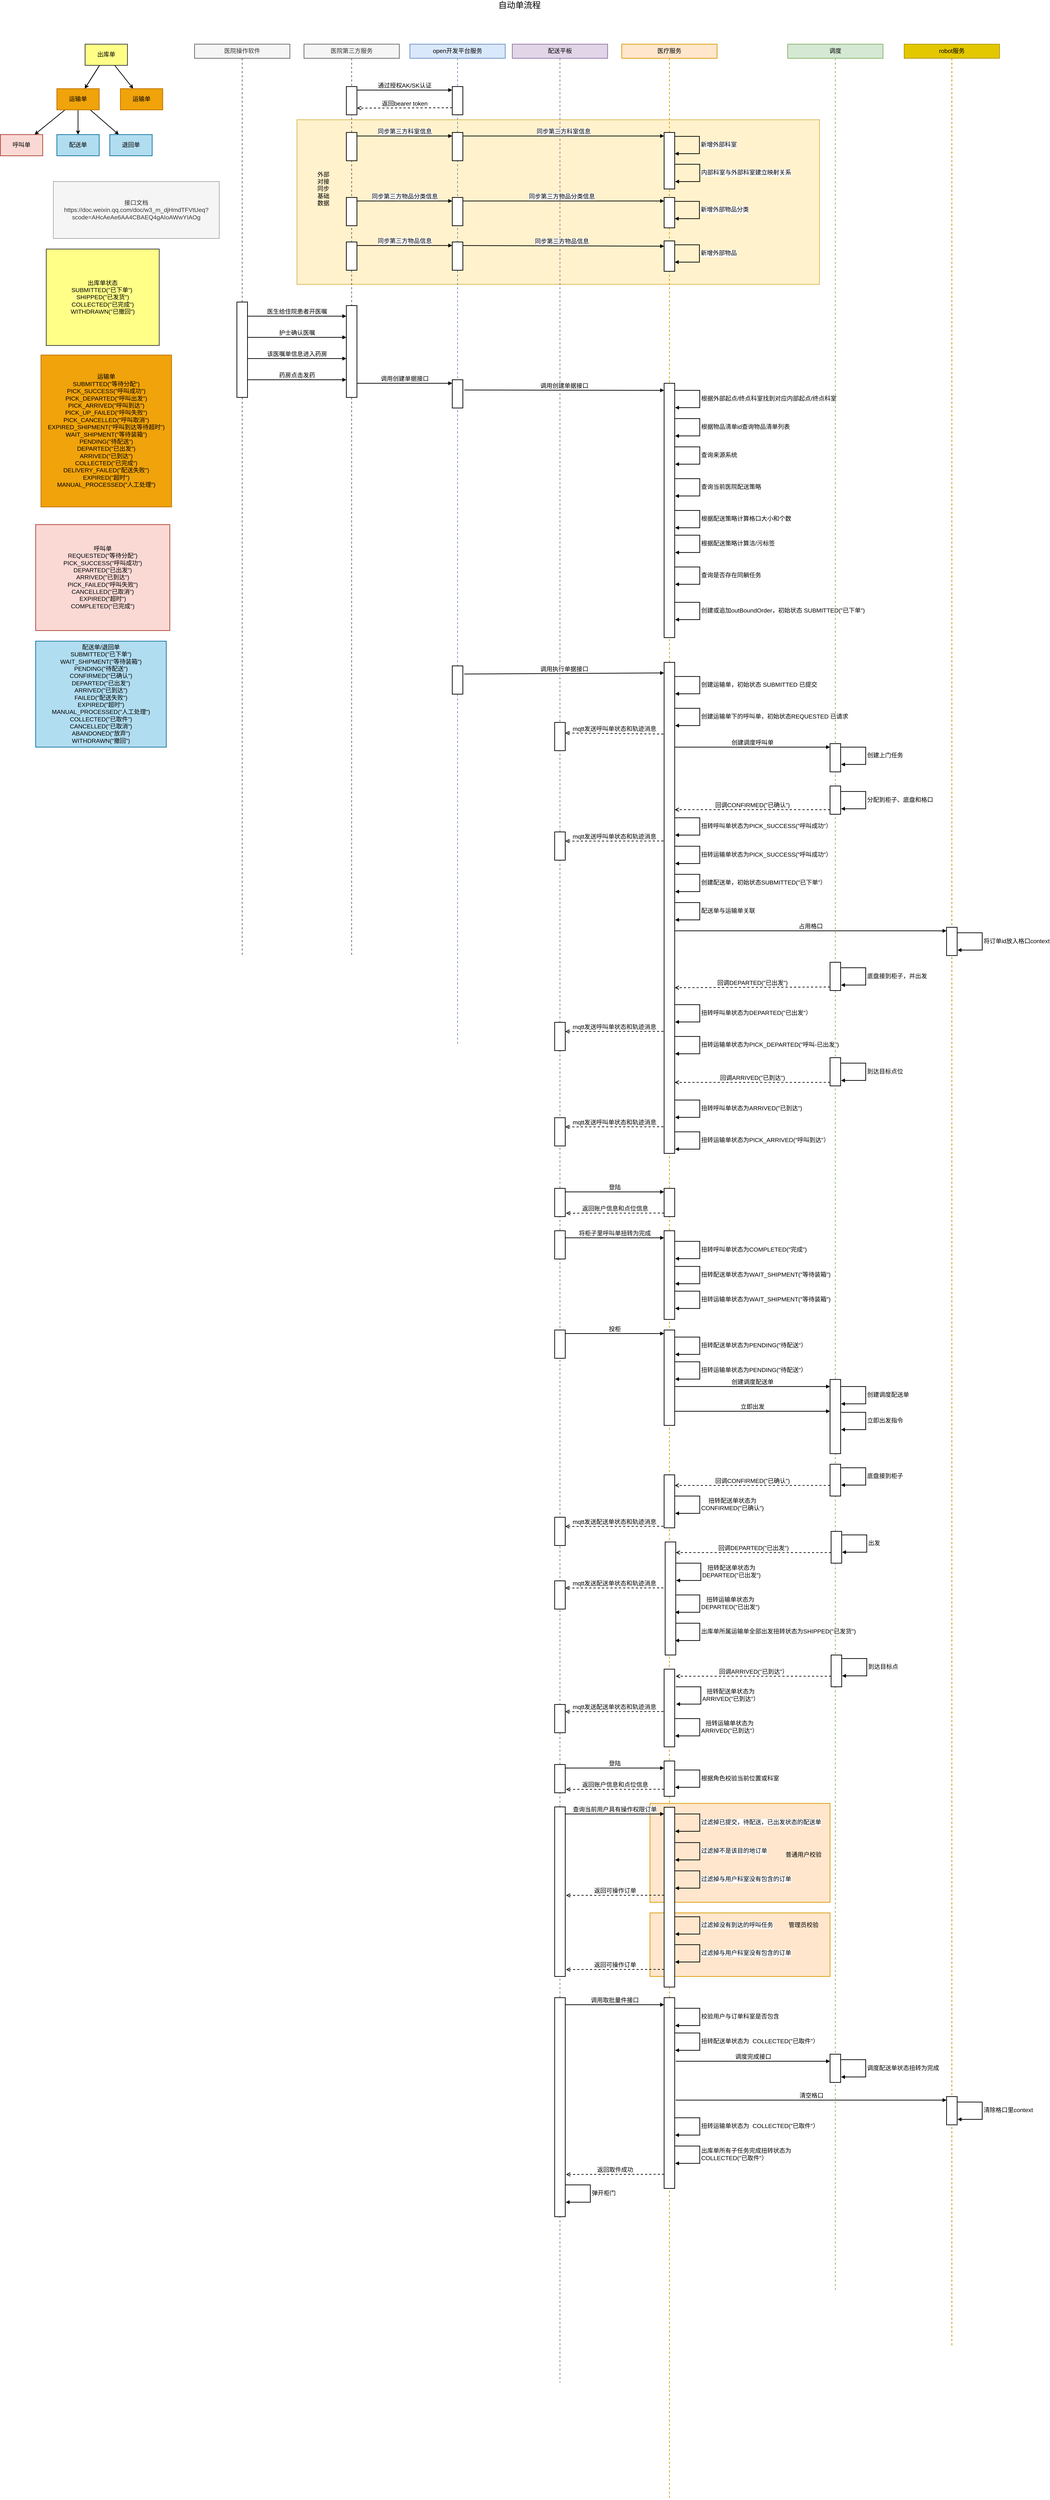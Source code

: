 <mxfile>
    <diagram id="CUgEiXbhRd0vns5lRMoC" name="Page-1">
        <mxGraphModel dx="3405" dy="1046" grid="1" gridSize="10" guides="1" tooltips="1" connect="1" arrows="1" fold="1" page="1" pageScale="1" pageWidth="827" pageHeight="1169" math="0" shadow="0">
            <root>
                <mxCell id="0"/>
                <mxCell id="1" parent="0"/>
                <mxCell id="39" value="" style="rounded=0;whiteSpace=wrap;html=1;fontSize=17;strokeWidth=2;fillColor=#fff2cc;strokeColor=#d6b656;" parent="1" vertex="1">
                    <mxGeometry x="-230" y="384" width="1480" height="466" as="geometry"/>
                </mxCell>
                <mxCell id="277" value="" style="rounded=0;whiteSpace=wrap;html=1;fontSize=17;strokeWidth=2;fillColor=#ffe6cc;strokeColor=#d79b00;" parent="1" vertex="1">
                    <mxGeometry x="770" y="5460" width="510" height="180" as="geometry"/>
                </mxCell>
                <mxCell id="4" value="&lt;font style=&quot;font-size: 17px&quot;&gt;医疗服务&lt;/font&gt;" style="shape=umlLifeline;perimeter=lifelinePerimeter;whiteSpace=wrap;html=1;container=1;collapsible=0;recursiveResize=0;outlineConnect=0;strokeWidth=2;fillColor=#ffe6cc;strokeColor=#d79b00;" parent="1" vertex="1">
                    <mxGeometry x="690" y="170" width="270" height="6950" as="geometry"/>
                </mxCell>
                <mxCell id="272" value="" style="rounded=0;whiteSpace=wrap;html=1;fontSize=17;strokeWidth=2;fillColor=#ffe6cc;strokeColor=#d79b00;" parent="4" vertex="1">
                    <mxGeometry x="80" y="4980" width="510" height="280" as="geometry"/>
                </mxCell>
                <mxCell id="16" value="&lt;span style=&quot;font-size: 17px&quot;&gt;同步第三方科室信息&lt;/span&gt;" style="html=1;verticalAlign=bottom;endArrow=block;strokeWidth=2;entryX=0;entryY=0.125;entryDx=0;entryDy=0;entryPerimeter=0;exitX=1;exitY=0.125;exitDx=0;exitDy=0;exitPerimeter=0;" parent="4" source="13" edge="1">
                    <mxGeometry width="80" relative="1" as="geometry">
                        <mxPoint x="-160" y="260" as="sourcePoint"/>
                        <mxPoint x="120" y="260" as="targetPoint"/>
                    </mxGeometry>
                </mxCell>
                <mxCell id="23" value="" style="html=1;points=[];perimeter=orthogonalPerimeter;fontSize=17;strokeWidth=2;" parent="4" vertex="1">
                    <mxGeometry x="120" y="250" width="30" height="160" as="geometry"/>
                </mxCell>
                <mxCell id="24" value="新增外部科室" style="edgeStyle=orthogonalEdgeStyle;html=1;align=left;spacingLeft=2;endArrow=block;rounded=0;fontSize=17;strokeWidth=2;" parent="4" target="23" edge="1">
                    <mxGeometry relative="1" as="geometry">
                        <mxPoint x="149" y="261" as="sourcePoint"/>
                        <Array as="points">
                            <mxPoint x="149" y="261"/>
                            <mxPoint x="220" y="261"/>
                            <mxPoint x="220" y="310"/>
                        </Array>
                        <mxPoint x="140" y="310" as="targetPoint"/>
                    </mxGeometry>
                </mxCell>
                <mxCell id="25" value="内部科室与外部科室建立映射关系" style="edgeStyle=orthogonalEdgeStyle;html=1;align=left;spacingLeft=2;endArrow=block;rounded=0;fontSize=17;strokeWidth=2;" parent="4" edge="1">
                    <mxGeometry relative="1" as="geometry">
                        <mxPoint x="150" y="340" as="sourcePoint"/>
                        <Array as="points">
                            <mxPoint x="150" y="340"/>
                            <mxPoint x="221" y="340"/>
                            <mxPoint x="221" y="389"/>
                        </Array>
                        <mxPoint x="151" y="389" as="targetPoint"/>
                    </mxGeometry>
                </mxCell>
                <mxCell id="65" value="" style="html=1;points=[];perimeter=orthogonalPerimeter;strokeWidth=2;" parent="4" vertex="1">
                    <mxGeometry x="120" y="960" width="30" height="720" as="geometry"/>
                </mxCell>
                <mxCell id="68" value="&lt;span style=&quot;font-size: 17px ; text-align: left&quot;&gt;调用创建单据接口&lt;/span&gt;" style="html=1;verticalAlign=bottom;endArrow=block;strokeWidth=2;exitX=1.133;exitY=0.363;exitDx=0;exitDy=0;exitPerimeter=0;" parent="4" source="62" edge="1">
                    <mxGeometry width="80" relative="1" as="geometry">
                        <mxPoint x="-150" y="980" as="sourcePoint"/>
                        <mxPoint x="120" y="980" as="targetPoint"/>
                    </mxGeometry>
                </mxCell>
                <mxCell id="69" value="根据外部起点/终点科室找到对应内部起点/终点科室" style="edgeStyle=orthogonalEdgeStyle;html=1;align=left;spacingLeft=2;endArrow=block;rounded=0;fontSize=17;strokeWidth=2;" parent="4" edge="1">
                    <mxGeometry relative="1" as="geometry">
                        <mxPoint x="150" y="980" as="sourcePoint"/>
                        <Array as="points">
                            <mxPoint x="150" y="980"/>
                            <mxPoint x="221" y="980"/>
                            <mxPoint x="221" y="1029"/>
                        </Array>
                        <mxPoint x="151" y="1029" as="targetPoint"/>
                    </mxGeometry>
                </mxCell>
                <mxCell id="70" value="根据物品清单id查询物品清单列表" style="edgeStyle=orthogonalEdgeStyle;html=1;align=left;spacingLeft=2;endArrow=block;rounded=0;fontSize=17;strokeWidth=2;" parent="4" edge="1">
                    <mxGeometry relative="1" as="geometry">
                        <mxPoint x="150" y="1060" as="sourcePoint"/>
                        <Array as="points">
                            <mxPoint x="150" y="1060"/>
                            <mxPoint x="221" y="1060"/>
                            <mxPoint x="221" y="1109"/>
                        </Array>
                        <mxPoint x="151" y="1109" as="targetPoint"/>
                    </mxGeometry>
                </mxCell>
                <mxCell id="71" value="查询来源系统" style="edgeStyle=orthogonalEdgeStyle;html=1;align=left;spacingLeft=2;endArrow=block;rounded=0;fontSize=17;strokeWidth=2;" parent="4" edge="1">
                    <mxGeometry relative="1" as="geometry">
                        <mxPoint x="150" y="1140" as="sourcePoint"/>
                        <Array as="points">
                            <mxPoint x="150" y="1140"/>
                            <mxPoint x="221" y="1140"/>
                            <mxPoint x="221" y="1189"/>
                        </Array>
                        <mxPoint x="151" y="1189" as="targetPoint"/>
                    </mxGeometry>
                </mxCell>
                <mxCell id="73" value="根据配送策略计算格口大小和个数" style="edgeStyle=orthogonalEdgeStyle;html=1;align=left;spacingLeft=2;endArrow=block;rounded=0;fontSize=17;strokeWidth=2;" parent="4" edge="1">
                    <mxGeometry relative="1" as="geometry">
                        <mxPoint x="150" y="1320" as="sourcePoint"/>
                        <Array as="points">
                            <mxPoint x="150" y="1320"/>
                            <mxPoint x="221" y="1320"/>
                            <mxPoint x="221" y="1369"/>
                        </Array>
                        <mxPoint x="151" y="1369" as="targetPoint"/>
                    </mxGeometry>
                </mxCell>
                <mxCell id="74" value="查询当前医院配送策略" style="edgeStyle=orthogonalEdgeStyle;html=1;align=left;spacingLeft=2;endArrow=block;rounded=0;fontSize=17;strokeWidth=2;" parent="4" edge="1">
                    <mxGeometry relative="1" as="geometry">
                        <mxPoint x="150" y="1230" as="sourcePoint"/>
                        <Array as="points">
                            <mxPoint x="150" y="1230"/>
                            <mxPoint x="221" y="1230"/>
                            <mxPoint x="221" y="1279"/>
                        </Array>
                        <mxPoint x="151" y="1279" as="targetPoint"/>
                    </mxGeometry>
                </mxCell>
                <mxCell id="76" value="创建或追加outBoundOrder，初始状态&amp;nbsp;SUBMITTED(&quot;已下单&quot;)" style="edgeStyle=orthogonalEdgeStyle;html=1;align=left;spacingLeft=2;endArrow=block;rounded=0;fontSize=17;strokeWidth=2;" parent="4" edge="1">
                    <mxGeometry relative="1" as="geometry">
                        <mxPoint x="150" y="1580" as="sourcePoint"/>
                        <Array as="points">
                            <mxPoint x="150" y="1580"/>
                            <mxPoint x="221" y="1580"/>
                            <mxPoint x="221" y="1629"/>
                        </Array>
                        <mxPoint x="151" y="1629" as="targetPoint"/>
                    </mxGeometry>
                </mxCell>
                <mxCell id="77" value="根据配送策略计算洁/污标签" style="edgeStyle=orthogonalEdgeStyle;html=1;align=left;spacingLeft=2;endArrow=block;rounded=0;fontSize=17;strokeWidth=2;" parent="4" edge="1">
                    <mxGeometry relative="1" as="geometry">
                        <mxPoint x="150" y="1390" as="sourcePoint"/>
                        <Array as="points">
                            <mxPoint x="150" y="1390"/>
                            <mxPoint x="221" y="1390"/>
                            <mxPoint x="221" y="1439"/>
                        </Array>
                        <mxPoint x="151" y="1439" as="targetPoint"/>
                    </mxGeometry>
                </mxCell>
                <mxCell id="79" value="" style="html=1;points=[];perimeter=orthogonalPerimeter;strokeWidth=2;" parent="4" vertex="1">
                    <mxGeometry x="120" y="1750" width="30" height="1390" as="geometry"/>
                </mxCell>
                <mxCell id="80" value="&lt;span style=&quot;font-size: 17px ; text-align: left&quot;&gt;调用执行单据接口&lt;/span&gt;" style="html=1;verticalAlign=bottom;endArrow=block;strokeWidth=2;exitX=1.133;exitY=0.288;exitDx=0;exitDy=0;exitPerimeter=0;" parent="4" source="78" edge="1">
                    <mxGeometry width="80" relative="1" as="geometry">
                        <mxPoint x="-150" y="1780" as="sourcePoint"/>
                        <mxPoint x="120" y="1780" as="targetPoint"/>
                    </mxGeometry>
                </mxCell>
                <mxCell id="81" value="查询是否存在同躺任务" style="edgeStyle=orthogonalEdgeStyle;html=1;align=left;spacingLeft=2;endArrow=block;rounded=0;fontSize=17;strokeWidth=2;" parent="4" edge="1">
                    <mxGeometry relative="1" as="geometry">
                        <mxPoint x="150" y="1480" as="sourcePoint"/>
                        <Array as="points">
                            <mxPoint x="150" y="1480"/>
                            <mxPoint x="221" y="1480"/>
                            <mxPoint x="221" y="1529"/>
                        </Array>
                        <mxPoint x="151" y="1529" as="targetPoint"/>
                    </mxGeometry>
                </mxCell>
                <mxCell id="82" value="创建运输单，初始状态&amp;nbsp;SUBMITTED 已提交" style="edgeStyle=orthogonalEdgeStyle;html=1;align=left;spacingLeft=2;endArrow=block;rounded=0;fontSize=17;strokeWidth=2;" parent="4" edge="1">
                    <mxGeometry relative="1" as="geometry">
                        <mxPoint x="150" y="1790" as="sourcePoint"/>
                        <Array as="points">
                            <mxPoint x="150" y="1790"/>
                            <mxPoint x="221" y="1790"/>
                            <mxPoint x="221" y="1839"/>
                        </Array>
                        <mxPoint x="151" y="1839" as="targetPoint"/>
                    </mxGeometry>
                </mxCell>
                <mxCell id="83" value="创建运输单下的呼叫单，初始状态REQUESTED 已请求" style="edgeStyle=orthogonalEdgeStyle;html=1;align=left;spacingLeft=2;endArrow=block;rounded=0;fontSize=17;strokeWidth=2;" parent="4" edge="1">
                    <mxGeometry relative="1" as="geometry">
                        <mxPoint x="150" y="1880" as="sourcePoint"/>
                        <Array as="points">
                            <mxPoint x="150" y="1880"/>
                            <mxPoint x="221" y="1880"/>
                            <mxPoint x="221" y="1929"/>
                        </Array>
                        <mxPoint x="151" y="1929" as="targetPoint"/>
                    </mxGeometry>
                </mxCell>
                <mxCell id="111" value="扭转呼叫单状态为PICK_SUCCESS(&quot;呼叫成功&quot;）" style="edgeStyle=orthogonalEdgeStyle;html=1;align=left;spacingLeft=2;endArrow=block;rounded=0;fontSize=17;strokeWidth=2;" parent="4" edge="1">
                    <mxGeometry relative="1" as="geometry">
                        <mxPoint x="150" y="2190" as="sourcePoint"/>
                        <Array as="points">
                            <mxPoint x="150" y="2190"/>
                            <mxPoint x="221" y="2190"/>
                            <mxPoint x="221" y="2239"/>
                        </Array>
                        <mxPoint x="151" y="2239" as="targetPoint"/>
                    </mxGeometry>
                </mxCell>
                <mxCell id="112" value="扭转运输单状态为PICK_SUCCESS(&quot;呼叫成功&quot;）" style="edgeStyle=orthogonalEdgeStyle;html=1;align=left;spacingLeft=2;endArrow=block;rounded=0;fontSize=17;strokeWidth=2;" parent="4" edge="1">
                    <mxGeometry relative="1" as="geometry">
                        <mxPoint x="150" y="2270.5" as="sourcePoint"/>
                        <Array as="points">
                            <mxPoint x="150" y="2270.5"/>
                            <mxPoint x="221" y="2270.5"/>
                            <mxPoint x="221" y="2319.5"/>
                        </Array>
                        <mxPoint x="151" y="2319.5" as="targetPoint"/>
                    </mxGeometry>
                </mxCell>
                <mxCell id="116" value="扭转呼叫单状态为&lt;span style=&quot;text-align: center&quot;&gt;DEPARTED(&quot;已出发&quot;&lt;/span&gt;）" style="edgeStyle=orthogonalEdgeStyle;html=1;align=left;spacingLeft=2;endArrow=block;rounded=0;fontSize=17;strokeWidth=2;" parent="4" edge="1">
                    <mxGeometry relative="1" as="geometry">
                        <mxPoint x="150" y="2719" as="sourcePoint"/>
                        <Array as="points">
                            <mxPoint x="150" y="2719"/>
                            <mxPoint x="221" y="2719"/>
                            <mxPoint x="221" y="2768"/>
                        </Array>
                        <mxPoint x="151" y="2768" as="targetPoint"/>
                    </mxGeometry>
                </mxCell>
                <mxCell id="117" value="&lt;div style=&quot;text-align: center&quot;&gt;扭转运输单状态为&lt;span style=&quot;text-align: center&quot;&gt;PICK_DEPARTED(&quot;呼叫-已出发&quot;)&lt;/span&gt;&lt;/div&gt;" style="edgeStyle=orthogonalEdgeStyle;html=1;align=left;spacingLeft=2;endArrow=block;rounded=0;fontSize=17;strokeWidth=2;" parent="4" edge="1">
                    <mxGeometry relative="1" as="geometry">
                        <mxPoint x="150" y="2809" as="sourcePoint"/>
                        <Array as="points">
                            <mxPoint x="150" y="2809"/>
                            <mxPoint x="221" y="2809"/>
                            <mxPoint x="221" y="2858"/>
                        </Array>
                        <mxPoint x="151" y="2858" as="targetPoint"/>
                    </mxGeometry>
                </mxCell>
                <mxCell id="27" value="" style="html=1;points=[];perimeter=orthogonalPerimeter;fontSize=17;strokeWidth=2;" parent="4" vertex="1">
                    <mxGeometry x="120" y="434" width="30" height="86" as="geometry"/>
                </mxCell>
                <mxCell id="28" value="新增外部物品分类" style="edgeStyle=orthogonalEdgeStyle;html=1;align=left;spacingLeft=2;endArrow=block;rounded=0;fontSize=17;strokeWidth=2;" parent="4" target="27" edge="1">
                    <mxGeometry relative="1" as="geometry">
                        <mxPoint x="149" y="445" as="sourcePoint"/>
                        <Array as="points">
                            <mxPoint x="149" y="445"/>
                            <mxPoint x="220" y="445"/>
                            <mxPoint x="220" y="494"/>
                        </Array>
                        <mxPoint x="-250" y="324" as="targetPoint"/>
                    </mxGeometry>
                </mxCell>
                <mxCell id="119" value="扭转呼叫单状态为&lt;span style=&quot;text-align: center&quot;&gt;ARRIVED(&quot;已到达&quot;)&lt;/span&gt;" style="edgeStyle=orthogonalEdgeStyle;html=1;align=left;spacingLeft=2;endArrow=block;rounded=0;fontSize=17;strokeWidth=2;" parent="4" edge="1">
                    <mxGeometry relative="1" as="geometry">
                        <mxPoint x="150" y="2989" as="sourcePoint"/>
                        <Array as="points">
                            <mxPoint x="150" y="2989"/>
                            <mxPoint x="221" y="2989"/>
                            <mxPoint x="221" y="3038"/>
                        </Array>
                        <mxPoint x="151" y="3038" as="targetPoint"/>
                    </mxGeometry>
                </mxCell>
                <mxCell id="120" value="&lt;div style=&quot;text-align: center&quot;&gt;扭转运输单状态为PICK_ARRIVED(&quot;呼叫到达&quot;）&lt;/div&gt;" style="edgeStyle=orthogonalEdgeStyle;html=1;align=left;spacingLeft=2;endArrow=block;rounded=0;fontSize=17;strokeWidth=2;" parent="4" edge="1">
                    <mxGeometry relative="1" as="geometry">
                        <mxPoint x="150" y="3079" as="sourcePoint"/>
                        <Array as="points">
                            <mxPoint x="150" y="3079"/>
                            <mxPoint x="221" y="3079"/>
                            <mxPoint x="221" y="3128"/>
                        </Array>
                        <mxPoint x="151" y="3128" as="targetPoint"/>
                    </mxGeometry>
                </mxCell>
                <mxCell id="159" value="" style="html=1;points=[];perimeter=orthogonalPerimeter;strokeWidth=2;" parent="4" vertex="1">
                    <mxGeometry x="120" y="3239" width="30" height="80" as="geometry"/>
                </mxCell>
                <mxCell id="160" value="&lt;span style=&quot;font-size: 17px ; text-align: left&quot;&gt;登陆&lt;/span&gt;" style="html=1;verticalAlign=bottom;endArrow=block;strokeWidth=2;" parent="4" target="159" edge="1">
                    <mxGeometry width="80" relative="1" as="geometry">
                        <mxPoint x="-160" y="3249" as="sourcePoint"/>
                        <mxPoint x="280" y="3249" as="targetPoint"/>
                    </mxGeometry>
                </mxCell>
                <mxCell id="161" value="返回账户信息和点位信息" style="html=1;verticalAlign=bottom;endArrow=open;dashed=1;endSize=8;fontSize=17;strokeWidth=2;exitX=-0.067;exitY=0.146;exitDx=0;exitDy=0;exitPerimeter=0;" parent="4" edge="1">
                    <mxGeometry relative="1" as="geometry">
                        <mxPoint x="120.0" y="3309" as="sourcePoint"/>
                        <mxPoint x="-157.99" y="3309.36" as="targetPoint"/>
                    </mxGeometry>
                </mxCell>
                <mxCell id="163" value="" style="html=1;points=[];perimeter=orthogonalPerimeter;strokeWidth=2;" parent="4" vertex="1">
                    <mxGeometry x="120" y="3359" width="30" height="251" as="geometry"/>
                </mxCell>
                <mxCell id="164" value="&lt;span style=&quot;font-size: 17px ; text-align: left&quot;&gt;将柜子里呼叫单扭转为完成&lt;/span&gt;" style="html=1;verticalAlign=bottom;endArrow=block;strokeWidth=2;" parent="4" edge="1">
                    <mxGeometry width="80" relative="1" as="geometry">
                        <mxPoint x="-160" y="3379" as="sourcePoint"/>
                        <mxPoint x="120" y="3379" as="targetPoint"/>
                    </mxGeometry>
                </mxCell>
                <mxCell id="169" value="创建配送单，初始状态SUBMITTED(&quot;已下单&quot;）" style="edgeStyle=orthogonalEdgeStyle;html=1;align=left;spacingLeft=2;endArrow=block;rounded=0;fontSize=17;strokeWidth=2;" parent="4" edge="1">
                    <mxGeometry relative="1" as="geometry">
                        <mxPoint x="150" y="2350" as="sourcePoint"/>
                        <Array as="points">
                            <mxPoint x="150" y="2350"/>
                            <mxPoint x="221" y="2350"/>
                            <mxPoint x="221" y="2399"/>
                        </Array>
                        <mxPoint x="151" y="2399" as="targetPoint"/>
                    </mxGeometry>
                </mxCell>
                <mxCell id="170" value="配送单与运输单关联" style="edgeStyle=orthogonalEdgeStyle;html=1;align=left;spacingLeft=2;endArrow=block;rounded=0;fontSize=17;strokeWidth=2;" parent="4" edge="1">
                    <mxGeometry relative="1" as="geometry">
                        <mxPoint x="150" y="2430" as="sourcePoint"/>
                        <Array as="points">
                            <mxPoint x="150" y="2430"/>
                            <mxPoint x="221" y="2430"/>
                            <mxPoint x="221" y="2479"/>
                        </Array>
                        <mxPoint x="151" y="2479" as="targetPoint"/>
                    </mxGeometry>
                </mxCell>
                <mxCell id="177" value="&lt;div style=&quot;text-align: center&quot;&gt;扭转配送单状态为WAIT_SHIPMENT(&quot;等待装箱&quot;)&lt;/div&gt;" style="edgeStyle=orthogonalEdgeStyle;html=1;align=left;spacingLeft=2;endArrow=block;rounded=0;fontSize=17;strokeWidth=2;" parent="4" edge="1">
                    <mxGeometry relative="1" as="geometry">
                        <mxPoint x="150" y="3460" as="sourcePoint"/>
                        <Array as="points">
                            <mxPoint x="150" y="3460"/>
                            <mxPoint x="221" y="3460"/>
                            <mxPoint x="221" y="3509"/>
                        </Array>
                        <mxPoint x="151" y="3509" as="targetPoint"/>
                    </mxGeometry>
                </mxCell>
                <mxCell id="178" value="&lt;div style=&quot;text-align: center&quot;&gt;扭转运输单状态为WAIT_SHIPMENT(&quot;等待装箱&quot;)&lt;/div&gt;" style="edgeStyle=orthogonalEdgeStyle;html=1;align=left;spacingLeft=2;endArrow=block;rounded=0;fontSize=17;strokeWidth=2;" parent="4" edge="1">
                    <mxGeometry relative="1" as="geometry">
                        <mxPoint x="150" y="3530" as="sourcePoint"/>
                        <Array as="points">
                            <mxPoint x="150" y="3530"/>
                            <mxPoint x="221" y="3530"/>
                            <mxPoint x="221" y="3579"/>
                        </Array>
                        <mxPoint x="151" y="3579" as="targetPoint"/>
                    </mxGeometry>
                </mxCell>
                <mxCell id="181" value="" style="html=1;points=[];perimeter=orthogonalPerimeter;strokeWidth=2;" parent="4" vertex="1">
                    <mxGeometry x="120" y="3640" width="30" height="270" as="geometry"/>
                </mxCell>
                <mxCell id="182" value="&lt;span style=&quot;font-size: 17px ; text-align: left&quot;&gt;投柜&lt;/span&gt;" style="html=1;verticalAlign=bottom;endArrow=block;strokeWidth=2;" parent="4" edge="1">
                    <mxGeometry width="80" relative="1" as="geometry">
                        <mxPoint x="-160" y="3650" as="sourcePoint"/>
                        <mxPoint x="120" y="3650" as="targetPoint"/>
                    </mxGeometry>
                </mxCell>
                <mxCell id="183" value="&lt;div style=&quot;text-align: center&quot;&gt;扭转配送单状态为PENDING(&quot;待配送&quot;）&lt;/div&gt;" style="edgeStyle=orthogonalEdgeStyle;html=1;align=left;spacingLeft=2;endArrow=block;rounded=0;fontSize=17;strokeWidth=2;" parent="4" edge="1">
                    <mxGeometry relative="1" as="geometry">
                        <mxPoint x="150" y="3660" as="sourcePoint"/>
                        <Array as="points">
                            <mxPoint x="150" y="3660"/>
                            <mxPoint x="221" y="3660"/>
                            <mxPoint x="221" y="3709"/>
                        </Array>
                        <mxPoint x="151" y="3709" as="targetPoint"/>
                    </mxGeometry>
                </mxCell>
                <mxCell id="192" value="" style="html=1;points=[];perimeter=orthogonalPerimeter;strokeWidth=2;" parent="4" vertex="1">
                    <mxGeometry x="120" y="4050" width="30" height="150" as="geometry"/>
                </mxCell>
                <mxCell id="165" value="&lt;div style=&quot;text-align: center&quot;&gt;扭转配送单状态为&lt;/div&gt;&lt;span style=&quot;text-align: center&quot;&gt;CONFIRMED(&quot;已确认&quot;)&lt;/span&gt;" style="edgeStyle=orthogonalEdgeStyle;html=1;align=left;spacingLeft=2;endArrow=block;rounded=0;fontSize=17;strokeWidth=2;" parent="4" edge="1">
                    <mxGeometry relative="1" as="geometry">
                        <mxPoint x="150" y="4110" as="sourcePoint"/>
                        <Array as="points">
                            <mxPoint x="150" y="4110"/>
                            <mxPoint x="221" y="4110"/>
                            <mxPoint x="221" y="4159"/>
                        </Array>
                        <mxPoint x="151" y="4159" as="targetPoint"/>
                    </mxGeometry>
                </mxCell>
                <mxCell id="195" value="&lt;div style=&quot;text-align: center&quot;&gt;扭转呼叫单状态为COMPLETED(&quot;完成&quot;)&lt;/div&gt;" style="edgeStyle=orthogonalEdgeStyle;html=1;align=left;spacingLeft=2;endArrow=block;rounded=0;fontSize=17;strokeWidth=2;" parent="4" edge="1">
                    <mxGeometry relative="1" as="geometry">
                        <mxPoint x="150" y="3389" as="sourcePoint"/>
                        <Array as="points">
                            <mxPoint x="150" y="3389"/>
                            <mxPoint x="221" y="3389"/>
                            <mxPoint x="221" y="3438"/>
                        </Array>
                        <mxPoint x="151" y="3438" as="targetPoint"/>
                    </mxGeometry>
                </mxCell>
                <mxCell id="185" value="&lt;span style=&quot;font-size: 17px ; text-align: left&quot;&gt;创建调度配送单&lt;/span&gt;" style="html=1;verticalAlign=bottom;endArrow=block;strokeWidth=2;" parent="4" edge="1">
                    <mxGeometry width="80" relative="1" as="geometry">
                        <mxPoint x="150" y="3800" as="sourcePoint"/>
                        <mxPoint x="590" y="3800" as="targetPoint"/>
                    </mxGeometry>
                </mxCell>
                <mxCell id="238" value="&lt;div style=&quot;text-align: center&quot;&gt;扭转运输单状态为PENDING(&quot;待配送&quot;）&lt;/div&gt;" style="edgeStyle=orthogonalEdgeStyle;html=1;align=left;spacingLeft=2;endArrow=block;rounded=0;fontSize=17;strokeWidth=2;" parent="4" edge="1">
                    <mxGeometry relative="1" as="geometry">
                        <mxPoint x="150" y="3730" as="sourcePoint"/>
                        <Array as="points">
                            <mxPoint x="150" y="3730"/>
                            <mxPoint x="221" y="3730"/>
                            <mxPoint x="221" y="3779"/>
                        </Array>
                        <mxPoint x="151" y="3779" as="targetPoint"/>
                    </mxGeometry>
                </mxCell>
                <mxCell id="249" value="&lt;div style=&quot;text-align: center&quot;&gt;扭转运输单状态为&lt;/div&gt;&lt;span style=&quot;text-align: center&quot;&gt;DEPARTED(&quot;已出发&quot;)&lt;/span&gt;" style="edgeStyle=orthogonalEdgeStyle;html=1;align=left;spacingLeft=2;endArrow=block;rounded=0;fontSize=17;strokeWidth=2;" parent="4" edge="1">
                    <mxGeometry relative="1" as="geometry">
                        <mxPoint x="150" y="4390" as="sourcePoint"/>
                        <Array as="points">
                            <mxPoint x="150" y="4390"/>
                            <mxPoint x="221" y="4390"/>
                            <mxPoint x="221" y="4439"/>
                        </Array>
                        <mxPoint x="151" y="4439" as="targetPoint"/>
                    </mxGeometry>
                </mxCell>
                <mxCell id="250" value="&lt;div style=&quot;text-align: center&quot;&gt;出库单所属运输单全部出发扭转状态为SHIPPED(&quot;已发货&quot;)&lt;/div&gt;" style="edgeStyle=orthogonalEdgeStyle;html=1;align=left;spacingLeft=2;endArrow=block;rounded=0;fontSize=17;strokeWidth=2;" parent="4" edge="1">
                    <mxGeometry relative="1" as="geometry">
                        <mxPoint x="150" y="4470" as="sourcePoint"/>
                        <Array as="points">
                            <mxPoint x="150" y="4470"/>
                            <mxPoint x="221" y="4470"/>
                            <mxPoint x="221" y="4519"/>
                        </Array>
                        <mxPoint x="151" y="4519" as="targetPoint"/>
                    </mxGeometry>
                </mxCell>
                <mxCell id="259" value="" style="html=1;points=[];perimeter=orthogonalPerimeter;strokeWidth=2;" parent="4" vertex="1">
                    <mxGeometry x="120" y="4600" width="30" height="220" as="geometry"/>
                </mxCell>
                <mxCell id="261" value="" style="html=1;points=[];perimeter=orthogonalPerimeter;strokeWidth=2;" parent="4" vertex="1">
                    <mxGeometry x="120" y="4860" width="30" height="100" as="geometry"/>
                </mxCell>
                <mxCell id="262" value="&lt;span style=&quot;font-size: 17px ; text-align: left&quot;&gt;登陆&lt;/span&gt;" style="html=1;verticalAlign=bottom;endArrow=block;strokeWidth=2;" parent="4" edge="1">
                    <mxGeometry width="80" relative="1" as="geometry">
                        <mxPoint x="-160" y="4880" as="sourcePoint"/>
                        <mxPoint x="120" y="4880" as="targetPoint"/>
                    </mxGeometry>
                </mxCell>
                <mxCell id="263" value="&lt;div style=&quot;text-align: center&quot;&gt;根据角色校验当前位置或科室&lt;/div&gt;" style="edgeStyle=orthogonalEdgeStyle;html=1;align=left;spacingLeft=2;endArrow=block;rounded=0;fontSize=17;strokeWidth=2;" parent="4" edge="1">
                    <mxGeometry relative="1" as="geometry">
                        <mxPoint x="150" y="4885.5" as="sourcePoint"/>
                        <Array as="points">
                            <mxPoint x="150" y="4885.5"/>
                            <mxPoint x="221" y="4885.5"/>
                            <mxPoint x="221" y="4934.5"/>
                        </Array>
                        <mxPoint x="151" y="4934.5" as="targetPoint"/>
                    </mxGeometry>
                </mxCell>
                <mxCell id="264" value="返回账户信息和点位信息" style="html=1;verticalAlign=bottom;endArrow=open;dashed=1;endSize=8;fontSize=17;strokeWidth=2;exitX=-0.067;exitY=0.146;exitDx=0;exitDy=0;exitPerimeter=0;" parent="4" edge="1">
                    <mxGeometry relative="1" as="geometry">
                        <mxPoint x="120.0" y="4940" as="sourcePoint"/>
                        <mxPoint x="-157.99" y="4940.36" as="targetPoint"/>
                    </mxGeometry>
                </mxCell>
                <mxCell id="266" value="" style="html=1;points=[];perimeter=orthogonalPerimeter;strokeWidth=2;" parent="4" vertex="1">
                    <mxGeometry x="120" y="4991" width="30" height="509" as="geometry"/>
                </mxCell>
                <mxCell id="267" value="&lt;span style=&quot;font-size: 17px ; text-align: left&quot;&gt;查询当前用户具有操作权限订单&lt;/span&gt;" style="html=1;verticalAlign=bottom;endArrow=block;strokeWidth=2;" parent="4" edge="1">
                    <mxGeometry width="80" relative="1" as="geometry">
                        <mxPoint x="-160" y="5010" as="sourcePoint"/>
                        <mxPoint x="120" y="5010" as="targetPoint"/>
                    </mxGeometry>
                </mxCell>
                <mxCell id="268" value="&lt;div style=&quot;text-align: center&quot;&gt;过滤掉已提交，待配送，已出发状态的配送单&lt;/div&gt;" style="edgeStyle=orthogonalEdgeStyle;html=1;align=left;spacingLeft=2;endArrow=block;rounded=0;fontSize=17;strokeWidth=2;" parent="4" edge="1">
                    <mxGeometry relative="1" as="geometry">
                        <mxPoint x="150" y="5010" as="sourcePoint"/>
                        <Array as="points">
                            <mxPoint x="150" y="5010"/>
                            <mxPoint x="221" y="5010"/>
                            <mxPoint x="221" y="5059"/>
                        </Array>
                        <mxPoint x="151" y="5059" as="targetPoint"/>
                    </mxGeometry>
                </mxCell>
                <mxCell id="269" value="&lt;div style=&quot;text-align: center&quot;&gt;过滤掉不是该目的地订单&lt;/div&gt;" style="edgeStyle=orthogonalEdgeStyle;html=1;align=left;spacingLeft=2;endArrow=block;rounded=0;fontSize=17;strokeWidth=2;" parent="4" edge="1">
                    <mxGeometry relative="1" as="geometry">
                        <mxPoint x="150" y="5091" as="sourcePoint"/>
                        <Array as="points">
                            <mxPoint x="150" y="5091"/>
                            <mxPoint x="221" y="5091"/>
                            <mxPoint x="221" y="5140"/>
                        </Array>
                        <mxPoint x="151" y="5140" as="targetPoint"/>
                    </mxGeometry>
                </mxCell>
                <mxCell id="270" value="&lt;div style=&quot;text-align: center&quot;&gt;过滤掉与用户科室没有包含的订单&lt;/div&gt;" style="edgeStyle=orthogonalEdgeStyle;html=1;align=left;spacingLeft=2;endArrow=block;rounded=0;fontSize=17;strokeWidth=2;" parent="4" edge="1">
                    <mxGeometry relative="1" as="geometry">
                        <mxPoint x="150" y="5171.0" as="sourcePoint"/>
                        <Array as="points">
                            <mxPoint x="150" y="5171"/>
                            <mxPoint x="221" y="5171"/>
                            <mxPoint x="221" y="5220"/>
                        </Array>
                        <mxPoint x="151" y="5220" as="targetPoint"/>
                    </mxGeometry>
                </mxCell>
                <mxCell id="271" value="返回可操作订单" style="html=1;verticalAlign=bottom;endArrow=open;dashed=1;endSize=8;fontSize=17;strokeWidth=2;exitX=-0.067;exitY=0.146;exitDx=0;exitDy=0;exitPerimeter=0;" parent="4" edge="1">
                    <mxGeometry relative="1" as="geometry">
                        <mxPoint x="120" y="5240" as="sourcePoint"/>
                        <mxPoint x="-157.99" y="5240.36" as="targetPoint"/>
                    </mxGeometry>
                </mxCell>
                <mxCell id="274" value="&lt;div style=&quot;text-align: center&quot;&gt;过滤掉没有到达的呼叫任务&lt;/div&gt;" style="edgeStyle=orthogonalEdgeStyle;html=1;align=left;spacingLeft=2;endArrow=block;rounded=0;fontSize=17;strokeWidth=2;" parent="4" edge="1">
                    <mxGeometry relative="1" as="geometry">
                        <mxPoint x="150" y="5301" as="sourcePoint"/>
                        <Array as="points">
                            <mxPoint x="150" y="5301"/>
                            <mxPoint x="221" y="5301"/>
                            <mxPoint x="221" y="5350"/>
                        </Array>
                        <mxPoint x="151" y="5350" as="targetPoint"/>
                    </mxGeometry>
                </mxCell>
                <mxCell id="276" value="&lt;div style=&quot;text-align: center&quot;&gt;过滤掉与用户科室没有包含的订单&lt;/div&gt;" style="edgeStyle=orthogonalEdgeStyle;html=1;align=left;spacingLeft=2;endArrow=block;rounded=0;fontSize=17;strokeWidth=2;" parent="4" edge="1">
                    <mxGeometry relative="1" as="geometry">
                        <mxPoint x="150" y="5380.0" as="sourcePoint"/>
                        <Array as="points">
                            <mxPoint x="150" y="5380"/>
                            <mxPoint x="221" y="5380"/>
                            <mxPoint x="221" y="5429"/>
                        </Array>
                        <mxPoint x="151" y="5429" as="targetPoint"/>
                    </mxGeometry>
                </mxCell>
                <mxCell id="273" value="普通用户校验" style="text;html=1;strokeColor=none;fillColor=none;align=center;verticalAlign=middle;whiteSpace=wrap;rounded=0;fontSize=17;" parent="4" vertex="1">
                    <mxGeometry x="460" y="5091" width="110" height="70" as="geometry"/>
                </mxCell>
                <mxCell id="279" value="返回可操作订单" style="html=1;verticalAlign=bottom;endArrow=open;dashed=1;endSize=8;fontSize=17;strokeWidth=2;exitX=-0.067;exitY=0.146;exitDx=0;exitDy=0;exitPerimeter=0;" parent="4" edge="1">
                    <mxGeometry relative="1" as="geometry">
                        <mxPoint x="120" y="5450" as="sourcePoint"/>
                        <mxPoint x="-157.99" y="5450.36" as="targetPoint"/>
                    </mxGeometry>
                </mxCell>
                <mxCell id="282" value="" style="html=1;points=[];perimeter=orthogonalPerimeter;strokeWidth=2;" parent="4" vertex="1">
                    <mxGeometry x="120" y="5530" width="30" height="540" as="geometry"/>
                </mxCell>
                <mxCell id="283" value="&lt;span style=&quot;font-size: 17px ; text-align: left&quot;&gt;调用取批量件接口&lt;/span&gt;" style="html=1;verticalAlign=bottom;endArrow=block;strokeWidth=2;" parent="4" edge="1">
                    <mxGeometry width="80" relative="1" as="geometry">
                        <mxPoint x="-160" y="5550" as="sourcePoint"/>
                        <mxPoint x="120" y="5550" as="targetPoint"/>
                    </mxGeometry>
                </mxCell>
                <mxCell id="284" value="&lt;div style=&quot;text-align: center&quot;&gt;校验用户与订单科室是否包含&lt;/div&gt;" style="edgeStyle=orthogonalEdgeStyle;html=1;align=left;spacingLeft=2;endArrow=block;rounded=0;fontSize=17;strokeWidth=2;" parent="4" edge="1">
                    <mxGeometry relative="1" as="geometry">
                        <mxPoint x="150" y="5560.0" as="sourcePoint"/>
                        <Array as="points">
                            <mxPoint x="150" y="5560"/>
                            <mxPoint x="221" y="5560"/>
                            <mxPoint x="221" y="5609"/>
                        </Array>
                        <mxPoint x="151" y="5609" as="targetPoint"/>
                    </mxGeometry>
                </mxCell>
                <mxCell id="285" value="&lt;div style=&quot;text-align: center&quot;&gt;扭转配送单状态为&amp;nbsp; COLLECTED(&quot;已取件&quot;）&lt;/div&gt;" style="edgeStyle=orthogonalEdgeStyle;html=1;align=left;spacingLeft=2;endArrow=block;rounded=0;fontSize=17;strokeWidth=2;" parent="4" edge="1">
                    <mxGeometry relative="1" as="geometry">
                        <mxPoint x="150" y="5630.0" as="sourcePoint"/>
                        <Array as="points">
                            <mxPoint x="150" y="5630"/>
                            <mxPoint x="221" y="5630"/>
                            <mxPoint x="221" y="5679"/>
                        </Array>
                        <mxPoint x="151" y="5679" as="targetPoint"/>
                    </mxGeometry>
                </mxCell>
                <mxCell id="286" value="&lt;div style=&quot;text-align: center&quot;&gt;扭转运输单状态为&amp;nbsp; COLLECTED(&quot;已取件&quot;）&lt;/div&gt;" style="edgeStyle=orthogonalEdgeStyle;html=1;align=left;spacingLeft=2;endArrow=block;rounded=0;fontSize=17;strokeWidth=2;" parent="4" edge="1">
                    <mxGeometry relative="1" as="geometry">
                        <mxPoint x="150" y="5870.0" as="sourcePoint"/>
                        <Array as="points">
                            <mxPoint x="150" y="5870"/>
                            <mxPoint x="221" y="5870"/>
                            <mxPoint x="221" y="5919"/>
                        </Array>
                        <mxPoint x="151" y="5919" as="targetPoint"/>
                    </mxGeometry>
                </mxCell>
                <mxCell id="287" value="&lt;div style=&quot;text-align: center&quot;&gt;出库单所有子任务完成扭转状态为&lt;/div&gt;&lt;span style=&quot;text-align: center&quot;&gt;COLLECTED(&quot;已取件&quot;）&lt;/span&gt;" style="edgeStyle=orthogonalEdgeStyle;html=1;align=left;spacingLeft=2;endArrow=block;rounded=0;fontSize=17;strokeWidth=2;" parent="4" edge="1">
                    <mxGeometry relative="1" as="geometry">
                        <mxPoint x="150" y="5950.0" as="sourcePoint"/>
                        <Array as="points">
                            <mxPoint x="150" y="5950"/>
                            <mxPoint x="221" y="5950"/>
                            <mxPoint x="221" y="5999"/>
                        </Array>
                        <mxPoint x="151" y="5999" as="targetPoint"/>
                    </mxGeometry>
                </mxCell>
                <mxCell id="288" value="返回取件成功" style="html=1;verticalAlign=bottom;endArrow=open;dashed=1;endSize=8;fontSize=17;strokeWidth=2;exitX=-0.067;exitY=0.146;exitDx=0;exitDy=0;exitPerimeter=0;" parent="4" edge="1">
                    <mxGeometry relative="1" as="geometry">
                        <mxPoint x="120.0" y="6030" as="sourcePoint"/>
                        <mxPoint x="-157.99" y="6030.36" as="targetPoint"/>
                    </mxGeometry>
                </mxCell>
                <mxCell id="3" value="&lt;font style=&quot;font-size: 24px&quot;&gt;自动单流程&lt;/font&gt;" style="text;html=1;align=center;verticalAlign=middle;resizable=0;points=[];autosize=1;strokeColor=none;fillColor=none;" parent="1" vertex="1">
                    <mxGeometry x="330" y="50" width="140" height="20" as="geometry"/>
                </mxCell>
                <mxCell id="5" value="&lt;font style=&quot;font-size: 17px&quot;&gt;医院第三方服务&lt;/font&gt;" style="shape=umlLifeline;perimeter=lifelinePerimeter;whiteSpace=wrap;html=1;container=1;collapsible=0;recursiveResize=0;outlineConnect=0;strokeWidth=2;fillColor=#f5f5f5;strokeColor=#666666;fontColor=#333333;" parent="1" vertex="1">
                    <mxGeometry x="-210" y="170" width="270" height="2580" as="geometry"/>
                </mxCell>
                <mxCell id="7" value="" style="html=1;points=[];perimeter=orthogonalPerimeter;strokeWidth=2;" parent="5" vertex="1">
                    <mxGeometry x="120" y="120" width="30" height="80" as="geometry"/>
                </mxCell>
                <mxCell id="9" value="&lt;font style=&quot;font-size: 17px&quot;&gt;通过授权AK/SK认证&lt;/font&gt;" style="html=1;verticalAlign=bottom;endArrow=block;strokeWidth=2;" parent="5" target="8" edge="1">
                    <mxGeometry width="80" relative="1" as="geometry">
                        <mxPoint x="150" y="130" as="sourcePoint"/>
                        <mxPoint x="230" y="130" as="targetPoint"/>
                    </mxGeometry>
                </mxCell>
                <mxCell id="12" value="" style="html=1;points=[];perimeter=orthogonalPerimeter;strokeWidth=2;" parent="5" vertex="1">
                    <mxGeometry x="120" y="250" width="30" height="80" as="geometry"/>
                </mxCell>
                <mxCell id="40" value="外部对接同步基础数据" style="text;html=1;strokeColor=none;fillColor=none;align=center;verticalAlign=middle;whiteSpace=wrap;rounded=0;fontSize=17;" parent="5" vertex="1">
                    <mxGeometry x="30" y="310" width="50" height="200" as="geometry"/>
                </mxCell>
                <mxCell id="52" value="" style="html=1;points=[];perimeter=orthogonalPerimeter;strokeWidth=2;" parent="5" vertex="1">
                    <mxGeometry x="120" y="740" width="30" height="260" as="geometry"/>
                </mxCell>
                <mxCell id="59" value="&lt;span style=&quot;font-size: 17px ; text-align: left&quot;&gt;护士确认医嘱&lt;/span&gt;" style="html=1;verticalAlign=bottom;endArrow=block;strokeWidth=2;entryX=0;entryY=0.125;entryDx=0;entryDy=0;entryPerimeter=0;" parent="5" edge="1">
                    <mxGeometry width="80" relative="1" as="geometry">
                        <mxPoint x="-160" y="830" as="sourcePoint"/>
                        <mxPoint x="120" y="830" as="targetPoint"/>
                    </mxGeometry>
                </mxCell>
                <mxCell id="60" value="&lt;span style=&quot;font-size: 17px ; text-align: left&quot;&gt;该医嘱单信息进入药房&lt;/span&gt;" style="html=1;verticalAlign=bottom;endArrow=block;strokeWidth=2;entryX=0;entryY=0.125;entryDx=0;entryDy=0;entryPerimeter=0;" parent="5" edge="1">
                    <mxGeometry width="80" relative="1" as="geometry">
                        <mxPoint x="-160" y="890" as="sourcePoint"/>
                        <mxPoint x="120" y="890" as="targetPoint"/>
                    </mxGeometry>
                </mxCell>
                <mxCell id="61" value="&lt;span style=&quot;font-size: 17px ; text-align: left&quot;&gt;药房点击发药&lt;/span&gt;" style="html=1;verticalAlign=bottom;endArrow=block;strokeWidth=2;entryX=0;entryY=0.125;entryDx=0;entryDy=0;entryPerimeter=0;" parent="5" edge="1">
                    <mxGeometry width="80" relative="1" as="geometry">
                        <mxPoint x="-160" y="950" as="sourcePoint"/>
                        <mxPoint x="120" y="950" as="targetPoint"/>
                    </mxGeometry>
                </mxCell>
                <mxCell id="6" value="&lt;font style=&quot;font-size: 17px&quot;&gt;open开发平台服务&lt;/font&gt;" style="shape=umlLifeline;perimeter=lifelinePerimeter;whiteSpace=wrap;html=1;container=1;collapsible=0;recursiveResize=0;outlineConnect=0;strokeWidth=2;fillColor=#dae8fc;strokeColor=#6c8ebf;" parent="1" vertex="1">
                    <mxGeometry x="90" y="170" width="270" height="2830" as="geometry"/>
                </mxCell>
                <mxCell id="8" value="" style="html=1;points=[];perimeter=orthogonalPerimeter;strokeWidth=2;" parent="6" vertex="1">
                    <mxGeometry x="120" y="120" width="30" height="80" as="geometry"/>
                </mxCell>
                <mxCell id="10" value="返回bearer token" style="html=1;verticalAlign=bottom;endArrow=open;dashed=1;endSize=8;fontSize=17;strokeWidth=2;entryX=1;entryY=0.763;entryDx=0;entryDy=0;entryPerimeter=0;" parent="6" target="7" edge="1">
                    <mxGeometry relative="1" as="geometry">
                        <mxPoint x="120" y="180" as="sourcePoint"/>
                        <mxPoint x="40" y="180" as="targetPoint"/>
                    </mxGeometry>
                </mxCell>
                <mxCell id="13" value="" style="html=1;points=[];perimeter=orthogonalPerimeter;strokeWidth=2;" parent="6" vertex="1">
                    <mxGeometry x="120" y="250" width="30" height="80" as="geometry"/>
                </mxCell>
                <mxCell id="14" value="&lt;font style=&quot;font-size: 17px&quot;&gt;同步第三方科室信息&lt;/font&gt;" style="html=1;verticalAlign=bottom;endArrow=block;strokeWidth=2;" parent="6" edge="1">
                    <mxGeometry width="80" relative="1" as="geometry">
                        <mxPoint x="-150" y="260" as="sourcePoint"/>
                        <mxPoint x="120" y="260" as="targetPoint"/>
                    </mxGeometry>
                </mxCell>
                <mxCell id="33" value="&lt;span style=&quot;font-size: 17px&quot;&gt;同步第三方&lt;/span&gt;&lt;span style=&quot;font-size: 17px&quot;&gt;物品信息&lt;/span&gt;" style="html=1;verticalAlign=bottom;endArrow=block;strokeWidth=2;entryX=0;entryY=0.174;entryDx=0;entryDy=0;entryPerimeter=0;" parent="6" target="34" edge="1">
                    <mxGeometry width="80" relative="1" as="geometry">
                        <mxPoint x="140" y="570" as="sourcePoint"/>
                        <mxPoint x="420" y="570" as="targetPoint"/>
                    </mxGeometry>
                </mxCell>
                <mxCell id="36" value="" style="html=1;points=[];perimeter=orthogonalPerimeter;strokeWidth=2;" parent="6" vertex="1">
                    <mxGeometry x="-180" y="560" width="30" height="80" as="geometry"/>
                </mxCell>
                <mxCell id="37" value="" style="html=1;points=[];perimeter=orthogonalPerimeter;strokeWidth=2;" parent="6" vertex="1">
                    <mxGeometry x="120" y="560" width="30" height="80" as="geometry"/>
                </mxCell>
                <mxCell id="38" value="&lt;font style=&quot;font-size: 17px&quot;&gt;同步第三方物品信息&lt;/font&gt;" style="html=1;verticalAlign=bottom;endArrow=block;strokeWidth=2;" parent="6" edge="1">
                    <mxGeometry width="80" relative="1" as="geometry">
                        <mxPoint x="-150" y="570" as="sourcePoint"/>
                        <mxPoint x="120" y="570" as="targetPoint"/>
                    </mxGeometry>
                </mxCell>
                <mxCell id="62" value="" style="html=1;points=[];perimeter=orthogonalPerimeter;strokeWidth=2;" parent="6" vertex="1">
                    <mxGeometry x="120" y="950" width="30" height="80" as="geometry"/>
                </mxCell>
                <mxCell id="63" value="&lt;span style=&quot;font-size: 17px ; text-align: left&quot;&gt;调用创建单据接口&lt;/span&gt;" style="html=1;verticalAlign=bottom;endArrow=block;strokeWidth=2;" parent="6" edge="1">
                    <mxGeometry width="80" relative="1" as="geometry">
                        <mxPoint x="-150" y="960" as="sourcePoint"/>
                        <mxPoint x="120" y="960" as="targetPoint"/>
                    </mxGeometry>
                </mxCell>
                <mxCell id="78" value="" style="html=1;points=[];perimeter=orthogonalPerimeter;strokeWidth=2;" parent="6" vertex="1">
                    <mxGeometry x="120" y="1760" width="30" height="80" as="geometry"/>
                </mxCell>
                <mxCell id="26" value="&lt;span style=&quot;font-size: 17px&quot;&gt;同步第三方&lt;/span&gt;&lt;span style=&quot;font-size: 17px&quot;&gt;物品分类信息&lt;/span&gt;" style="html=1;verticalAlign=bottom;endArrow=block;strokeWidth=2;" parent="1" target="27" edge="1">
                    <mxGeometry width="80" relative="1" as="geometry">
                        <mxPoint x="230" y="614" as="sourcePoint"/>
                        <mxPoint x="510" y="614" as="targetPoint"/>
                    </mxGeometry>
                </mxCell>
                <mxCell id="30" value="" style="html=1;points=[];perimeter=orthogonalPerimeter;strokeWidth=2;" parent="1" vertex="1">
                    <mxGeometry x="-90" y="604" width="30" height="80" as="geometry"/>
                </mxCell>
                <mxCell id="31" value="" style="html=1;points=[];perimeter=orthogonalPerimeter;strokeWidth=2;" parent="1" vertex="1">
                    <mxGeometry x="210" y="604" width="30" height="80" as="geometry"/>
                </mxCell>
                <mxCell id="32" value="&lt;font style=&quot;font-size: 17px&quot;&gt;同步第三方物品分类信息&lt;/font&gt;" style="html=1;verticalAlign=bottom;endArrow=block;strokeWidth=2;" parent="1" edge="1">
                    <mxGeometry width="80" relative="1" as="geometry">
                        <mxPoint x="-60" y="614" as="sourcePoint"/>
                        <mxPoint x="210" y="614" as="targetPoint"/>
                    </mxGeometry>
                </mxCell>
                <mxCell id="46" value="&lt;font style=&quot;font-size: 17px&quot;&gt;医院操作软件&lt;/font&gt;" style="shape=umlLifeline;perimeter=lifelinePerimeter;whiteSpace=wrap;html=1;container=1;collapsible=0;recursiveResize=0;outlineConnect=0;strokeWidth=2;fillColor=#f5f5f5;strokeColor=#666666;fontColor=#333333;" parent="1" vertex="1">
                    <mxGeometry x="-520" y="170" width="270" height="2580" as="geometry"/>
                </mxCell>
                <mxCell id="51" value="" style="html=1;points=[];perimeter=orthogonalPerimeter;strokeWidth=2;" parent="46" vertex="1">
                    <mxGeometry x="120" y="730" width="30" height="270" as="geometry"/>
                </mxCell>
                <mxCell id="58" value="&lt;span style=&quot;font-size: 17px&quot;&gt;医生给住院患者开医嘱&lt;/span&gt;" style="html=1;verticalAlign=bottom;endArrow=block;strokeWidth=2;entryX=0;entryY=0.125;entryDx=0;entryDy=0;entryPerimeter=0;" parent="46" edge="1">
                    <mxGeometry width="80" relative="1" as="geometry">
                        <mxPoint x="150" y="770" as="sourcePoint"/>
                        <mxPoint x="430" y="770" as="targetPoint"/>
                    </mxGeometry>
                </mxCell>
                <mxCell id="64" value="接口文档&lt;br&gt;https://doc.weixin.qq.com/doc/w3_m_djHmdTFVtUeq?scode=AHcAeAe6AA4CBAEQ4gAIoAWwYIAOg" style="text;html=1;strokeColor=#666666;fillColor=#f5f5f5;align=center;verticalAlign=middle;whiteSpace=wrap;rounded=0;fontSize=17;fontColor=#333333;" parent="1" vertex="1">
                    <mxGeometry x="-920" y="559" width="470" height="161" as="geometry"/>
                </mxCell>
                <mxCell id="87" value="" style="edgeStyle=none;html=1;fontSize=17;strokeWidth=2;" parent="1" source="85" target="86" edge="1">
                    <mxGeometry relative="1" as="geometry"/>
                </mxCell>
                <mxCell id="88" value="" style="edgeStyle=none;html=1;fontSize=17;strokeWidth=2;" parent="1" source="85" target="86" edge="1">
                    <mxGeometry relative="1" as="geometry"/>
                </mxCell>
                <mxCell id="89" value="" style="edgeStyle=none;html=1;fontSize=17;strokeWidth=2;" parent="1" source="85" target="86" edge="1">
                    <mxGeometry relative="1" as="geometry"/>
                </mxCell>
                <mxCell id="91" value="" style="edgeStyle=none;html=1;fontSize=17;strokeWidth=2;" parent="1" source="85" target="90" edge="1">
                    <mxGeometry relative="1" as="geometry"/>
                </mxCell>
                <mxCell id="85" value="出库单" style="rounded=0;whiteSpace=wrap;html=1;fontSize=17;strokeWidth=2;fillColor=#ffff88;strokeColor=#36393d;" parent="1" vertex="1">
                    <mxGeometry x="-830" y="170" width="120" height="60" as="geometry"/>
                </mxCell>
                <mxCell id="93" value="" style="edgeStyle=none;html=1;fontSize=17;strokeWidth=2;" parent="1" source="86" target="92" edge="1">
                    <mxGeometry relative="1" as="geometry"/>
                </mxCell>
                <mxCell id="95" value="" style="edgeStyle=none;html=1;fontSize=17;strokeWidth=2;" parent="1" source="86" target="94" edge="1">
                    <mxGeometry relative="1" as="geometry"/>
                </mxCell>
                <mxCell id="97" value="" style="edgeStyle=none;html=1;fontSize=17;strokeWidth=2;" parent="1" source="86" target="96" edge="1">
                    <mxGeometry relative="1" as="geometry"/>
                </mxCell>
                <mxCell id="86" value="运输单" style="rounded=0;whiteSpace=wrap;html=1;fontSize=17;strokeWidth=2;fillColor=#f0a30a;fontColor=#000000;strokeColor=#BD7000;" parent="1" vertex="1">
                    <mxGeometry x="-910" y="296" width="120" height="60" as="geometry"/>
                </mxCell>
                <mxCell id="90" value="运输单" style="rounded=0;whiteSpace=wrap;html=1;fontSize=17;strokeWidth=2;fillColor=#f0a30a;fontColor=#000000;strokeColor=#BD7000;" parent="1" vertex="1">
                    <mxGeometry x="-730" y="296" width="120" height="60" as="geometry"/>
                </mxCell>
                <mxCell id="92" value="呼叫单" style="rounded=0;whiteSpace=wrap;html=1;fontSize=17;strokeWidth=2;fillColor=#fad9d5;strokeColor=#ae4132;" parent="1" vertex="1">
                    <mxGeometry x="-1070" y="426" width="120" height="60" as="geometry"/>
                </mxCell>
                <mxCell id="94" value="配送单" style="rounded=0;whiteSpace=wrap;html=1;fontSize=17;strokeWidth=2;fillColor=#b1ddf0;strokeColor=#10739e;" parent="1" vertex="1">
                    <mxGeometry x="-910" y="426" width="120" height="60" as="geometry"/>
                </mxCell>
                <mxCell id="96" value="退回单" style="rounded=0;whiteSpace=wrap;html=1;fontSize=17;strokeWidth=2;fillColor=#b1ddf0;strokeColor=#10739e;" parent="1" vertex="1">
                    <mxGeometry x="-760" y="426" width="120" height="60" as="geometry"/>
                </mxCell>
                <mxCell id="99" value="&lt;font style=&quot;font-size: 17px&quot;&gt;调度&lt;/font&gt;" style="shape=umlLifeline;perimeter=lifelinePerimeter;whiteSpace=wrap;html=1;container=1;collapsible=0;recursiveResize=0;outlineConnect=0;strokeWidth=2;fillColor=#d5e8d4;strokeColor=#82b366;" parent="1" vertex="1">
                    <mxGeometry x="1160" y="170" width="270" height="6360" as="geometry"/>
                </mxCell>
                <mxCell id="103" value="" style="html=1;points=[];perimeter=orthogonalPerimeter;strokeWidth=2;" parent="99" vertex="1">
                    <mxGeometry x="120" y="1980" width="30" height="80" as="geometry"/>
                </mxCell>
                <mxCell id="104" value="创建上门任务" style="edgeStyle=orthogonalEdgeStyle;html=1;align=left;spacingLeft=2;endArrow=block;rounded=0;fontSize=17;strokeWidth=2;" parent="99" edge="1">
                    <mxGeometry relative="1" as="geometry">
                        <mxPoint x="150" y="1990" as="sourcePoint"/>
                        <Array as="points">
                            <mxPoint x="150" y="1990"/>
                            <mxPoint x="221" y="1990"/>
                            <mxPoint x="221" y="2039"/>
                        </Array>
                        <mxPoint x="151" y="2039" as="targetPoint"/>
                    </mxGeometry>
                </mxCell>
                <mxCell id="108" value="" style="html=1;points=[];perimeter=orthogonalPerimeter;strokeWidth=2;" parent="99" vertex="1">
                    <mxGeometry x="120" y="2100" width="30" height="80" as="geometry"/>
                </mxCell>
                <mxCell id="109" value="分配到柜子、底盘和格口" style="edgeStyle=orthogonalEdgeStyle;html=1;align=left;spacingLeft=2;endArrow=block;rounded=0;fontSize=17;strokeWidth=2;" parent="99" edge="1">
                    <mxGeometry relative="1" as="geometry">
                        <mxPoint x="150" y="2115.5" as="sourcePoint"/>
                        <Array as="points">
                            <mxPoint x="150" y="2115.5"/>
                            <mxPoint x="221" y="2115.5"/>
                            <mxPoint x="221" y="2164.5"/>
                        </Array>
                        <mxPoint x="151" y="2164.5" as="targetPoint"/>
                    </mxGeometry>
                </mxCell>
                <mxCell id="110" value="回调CONFIRMED(&quot;已确认&quot;)" style="html=1;verticalAlign=bottom;endArrow=open;dashed=1;endSize=8;fontSize=17;strokeWidth=2;" parent="99" edge="1">
                    <mxGeometry relative="1" as="geometry">
                        <mxPoint x="120" y="2167" as="sourcePoint"/>
                        <mxPoint x="-320" y="2167" as="targetPoint"/>
                    </mxGeometry>
                </mxCell>
                <mxCell id="113" value="" style="html=1;points=[];perimeter=orthogonalPerimeter;strokeWidth=2;" parent="99" vertex="1">
                    <mxGeometry x="120" y="2599" width="30" height="80" as="geometry"/>
                </mxCell>
                <mxCell id="114" value="底盘接到柜子，并出发" style="edgeStyle=orthogonalEdgeStyle;html=1;align=left;spacingLeft=2;endArrow=block;rounded=0;fontSize=17;strokeWidth=2;" parent="99" edge="1">
                    <mxGeometry relative="1" as="geometry">
                        <mxPoint x="150" y="2614.5" as="sourcePoint"/>
                        <Array as="points">
                            <mxPoint x="150" y="2614.5"/>
                            <mxPoint x="221" y="2614.5"/>
                            <mxPoint x="221" y="2663.5"/>
                        </Array>
                        <mxPoint x="151" y="2663.5" as="targetPoint"/>
                    </mxGeometry>
                </mxCell>
                <mxCell id="115" value="回调DEPARTED(&quot;已出发&quot;)" style="html=1;verticalAlign=bottom;endArrow=open;dashed=1;endSize=8;fontSize=17;strokeWidth=2;" parent="99" edge="1">
                    <mxGeometry relative="1" as="geometry">
                        <mxPoint x="120" y="2669" as="sourcePoint"/>
                        <mxPoint x="-320" y="2671" as="targetPoint"/>
                    </mxGeometry>
                </mxCell>
                <mxCell id="121" value="" style="html=1;points=[];perimeter=orthogonalPerimeter;strokeWidth=2;" parent="99" vertex="1">
                    <mxGeometry x="120" y="2869" width="30" height="80" as="geometry"/>
                </mxCell>
                <mxCell id="122" value="到达目标点位" style="edgeStyle=orthogonalEdgeStyle;html=1;align=left;spacingLeft=2;endArrow=block;rounded=0;fontSize=17;strokeWidth=2;" parent="99" edge="1">
                    <mxGeometry relative="1" as="geometry">
                        <mxPoint x="150" y="2884.5" as="sourcePoint"/>
                        <Array as="points">
                            <mxPoint x="150" y="2884.5"/>
                            <mxPoint x="221" y="2884.5"/>
                            <mxPoint x="221" y="2933.5"/>
                        </Array>
                        <mxPoint x="151" y="2933.5" as="targetPoint"/>
                    </mxGeometry>
                </mxCell>
                <mxCell id="123" value="回调ARRIVED(&quot;已到达&quot;)" style="html=1;verticalAlign=bottom;endArrow=open;dashed=1;endSize=8;fontSize=17;strokeWidth=2;" parent="99" edge="1">
                    <mxGeometry relative="1" as="geometry">
                        <mxPoint x="120" y="2939" as="sourcePoint"/>
                        <mxPoint x="-320" y="2939" as="targetPoint"/>
                    </mxGeometry>
                </mxCell>
                <mxCell id="102" value="&lt;span style=&quot;font-size: 17px ; text-align: left&quot;&gt;创建调度呼叫单&lt;/span&gt;" style="html=1;verticalAlign=bottom;endArrow=block;strokeWidth=2;" parent="99" edge="1">
                    <mxGeometry width="80" relative="1" as="geometry">
                        <mxPoint x="-320" y="1990" as="sourcePoint"/>
                        <mxPoint x="120" y="1990" as="targetPoint"/>
                    </mxGeometry>
                </mxCell>
                <mxCell id="184" value="" style="html=1;points=[];perimeter=orthogonalPerimeter;strokeWidth=2;" parent="99" vertex="1">
                    <mxGeometry x="120" y="3780" width="30" height="210" as="geometry"/>
                </mxCell>
                <mxCell id="186" value="&lt;div style=&quot;text-align: center&quot;&gt;创建调度配送单&lt;/div&gt;" style="edgeStyle=orthogonalEdgeStyle;html=1;align=left;spacingLeft=2;endArrow=block;rounded=0;fontSize=17;strokeWidth=2;" parent="99" edge="1">
                    <mxGeometry relative="1" as="geometry">
                        <mxPoint x="150" y="3800" as="sourcePoint"/>
                        <Array as="points">
                            <mxPoint x="150" y="3800"/>
                            <mxPoint x="221" y="3800"/>
                            <mxPoint x="221" y="3849"/>
                        </Array>
                        <mxPoint x="151" y="3849" as="targetPoint"/>
                    </mxGeometry>
                </mxCell>
                <mxCell id="188" value="&lt;div style=&quot;text-align: center&quot;&gt;立即出发指令&lt;/div&gt;" style="edgeStyle=orthogonalEdgeStyle;html=1;align=left;spacingLeft=2;endArrow=block;rounded=0;fontSize=17;strokeWidth=2;" parent="99" edge="1">
                    <mxGeometry relative="1" as="geometry">
                        <mxPoint x="150" y="3873" as="sourcePoint"/>
                        <Array as="points">
                            <mxPoint x="150" y="3873"/>
                            <mxPoint x="221" y="3873"/>
                            <mxPoint x="221" y="3922"/>
                        </Array>
                        <mxPoint x="151" y="3922" as="targetPoint"/>
                    </mxGeometry>
                </mxCell>
                <mxCell id="189" value="" style="html=1;points=[];perimeter=orthogonalPerimeter;strokeWidth=2;" parent="99" vertex="1">
                    <mxGeometry x="120" y="4020" width="30" height="90" as="geometry"/>
                </mxCell>
                <mxCell id="190" value="&lt;div style=&quot;text-align: center&quot;&gt;底盘接到柜子&lt;/div&gt;" style="edgeStyle=orthogonalEdgeStyle;html=1;align=left;spacingLeft=2;endArrow=block;rounded=0;fontSize=17;strokeWidth=2;" parent="99" edge="1">
                    <mxGeometry relative="1" as="geometry">
                        <mxPoint x="150" y="4030" as="sourcePoint"/>
                        <Array as="points">
                            <mxPoint x="150" y="4030"/>
                            <mxPoint x="221" y="4030"/>
                            <mxPoint x="221" y="4079"/>
                        </Array>
                        <mxPoint x="151" y="4079" as="targetPoint"/>
                    </mxGeometry>
                </mxCell>
                <mxCell id="191" value="回调CONFIRMED(&quot;已确认&quot;)" style="html=1;verticalAlign=bottom;endArrow=open;dashed=1;endSize=8;fontSize=17;strokeWidth=2;" parent="99" edge="1">
                    <mxGeometry relative="1" as="geometry">
                        <mxPoint x="120" y="4080" as="sourcePoint"/>
                        <mxPoint x="-320" y="4080" as="targetPoint"/>
                    </mxGeometry>
                </mxCell>
                <mxCell id="290" value="" style="html=1;points=[];perimeter=orthogonalPerimeter;strokeWidth=2;" parent="99" vertex="1">
                    <mxGeometry x="120" y="5690" width="30" height="80" as="geometry"/>
                </mxCell>
                <mxCell id="293" value="&lt;div style=&quot;text-align: center&quot;&gt;调度配送单状态扭转为完成&lt;/div&gt;" style="edgeStyle=orthogonalEdgeStyle;html=1;align=left;spacingLeft=2;endArrow=block;rounded=0;fontSize=17;strokeWidth=2;" parent="99" edge="1">
                    <mxGeometry relative="1" as="geometry">
                        <mxPoint x="150" y="5705.5" as="sourcePoint"/>
                        <Array as="points">
                            <mxPoint x="150" y="5705.5"/>
                            <mxPoint x="221" y="5705.5"/>
                            <mxPoint x="221" y="5754.5"/>
                        </Array>
                        <mxPoint x="151" y="5754.5" as="targetPoint"/>
                    </mxGeometry>
                </mxCell>
                <mxCell id="147" value="&lt;font style=&quot;font-size: 17px&quot;&gt;配送平板&lt;/font&gt;" style="shape=umlLifeline;perimeter=lifelinePerimeter;whiteSpace=wrap;html=1;container=1;collapsible=0;recursiveResize=0;outlineConnect=0;strokeWidth=2;fillColor=#e1d5e7;strokeColor=#9673a6;" parent="1" vertex="1">
                    <mxGeometry x="380" y="170" width="270" height="6620" as="geometry"/>
                </mxCell>
                <mxCell id="150" value="" style="html=1;points=[];perimeter=orthogonalPerimeter;strokeWidth=2;" parent="147" vertex="1">
                    <mxGeometry x="120" y="1920" width="30" height="80" as="geometry"/>
                </mxCell>
                <mxCell id="152" value="" style="html=1;points=[];perimeter=orthogonalPerimeter;strokeWidth=2;" parent="147" vertex="1">
                    <mxGeometry x="120" y="2230" width="30" height="80" as="geometry"/>
                </mxCell>
                <mxCell id="153" value="mqtt发送呼叫单状态和轨迹消息" style="html=1;verticalAlign=bottom;endArrow=open;dashed=1;endSize=8;fontSize=17;strokeWidth=2;exitX=-0.067;exitY=0.146;exitDx=0;exitDy=0;exitPerimeter=0;" parent="147" edge="1">
                    <mxGeometry relative="1" as="geometry">
                        <mxPoint x="427.99" y="2255.64" as="sourcePoint"/>
                        <mxPoint x="150" y="2256" as="targetPoint"/>
                    </mxGeometry>
                </mxCell>
                <mxCell id="154" value="" style="html=1;points=[];perimeter=orthogonalPerimeter;strokeWidth=2;" parent="147" vertex="1">
                    <mxGeometry x="120" y="2769" width="30" height="80" as="geometry"/>
                </mxCell>
                <mxCell id="155" value="mqtt发送呼叫单状态和轨迹消息" style="html=1;verticalAlign=bottom;endArrow=open;dashed=1;endSize=8;fontSize=17;strokeWidth=2;exitX=-0.067;exitY=0.146;exitDx=0;exitDy=0;exitPerimeter=0;" parent="147" edge="1">
                    <mxGeometry relative="1" as="geometry">
                        <mxPoint x="427.99" y="2794.64" as="sourcePoint"/>
                        <mxPoint x="150" y="2795" as="targetPoint"/>
                    </mxGeometry>
                </mxCell>
                <mxCell id="156" value="" style="html=1;points=[];perimeter=orthogonalPerimeter;strokeWidth=2;" parent="147" vertex="1">
                    <mxGeometry x="120" y="3039" width="30" height="80" as="geometry"/>
                </mxCell>
                <mxCell id="157" value="mqtt发送呼叫单状态和轨迹消息" style="html=1;verticalAlign=bottom;endArrow=open;dashed=1;endSize=8;fontSize=17;strokeWidth=2;exitX=-0.067;exitY=0.146;exitDx=0;exitDy=0;exitPerimeter=0;" parent="147" edge="1">
                    <mxGeometry relative="1" as="geometry">
                        <mxPoint x="427.99" y="3064.64" as="sourcePoint"/>
                        <mxPoint x="150" y="3065" as="targetPoint"/>
                    </mxGeometry>
                </mxCell>
                <mxCell id="158" value="" style="html=1;points=[];perimeter=orthogonalPerimeter;strokeWidth=2;" parent="147" vertex="1">
                    <mxGeometry x="120" y="3239" width="30" height="80" as="geometry"/>
                </mxCell>
                <mxCell id="162" value="" style="html=1;points=[];perimeter=orthogonalPerimeter;strokeWidth=2;" parent="147" vertex="1">
                    <mxGeometry x="120" y="3359" width="30" height="80" as="geometry"/>
                </mxCell>
                <mxCell id="180" value="" style="html=1;points=[];perimeter=orthogonalPerimeter;strokeWidth=2;" parent="147" vertex="1">
                    <mxGeometry x="120" y="3640" width="30" height="80" as="geometry"/>
                </mxCell>
                <mxCell id="245" value="" style="html=1;points=[];perimeter=orthogonalPerimeter;strokeWidth=2;" parent="147" vertex="1">
                    <mxGeometry x="120" y="4170" width="30" height="80" as="geometry"/>
                </mxCell>
                <mxCell id="246" value="mqtt发送配送单状态和轨迹消息" style="html=1;verticalAlign=bottom;endArrow=open;dashed=1;endSize=8;fontSize=17;strokeWidth=2;exitX=-0.067;exitY=0.146;exitDx=0;exitDy=0;exitPerimeter=0;" parent="147" edge="1">
                    <mxGeometry relative="1" as="geometry">
                        <mxPoint x="427.99" y="4195.64" as="sourcePoint"/>
                        <mxPoint x="150" y="4196" as="targetPoint"/>
                    </mxGeometry>
                </mxCell>
                <mxCell id="247" value="" style="html=1;points=[];perimeter=orthogonalPerimeter;strokeWidth=2;" parent="147" vertex="1">
                    <mxGeometry x="120" y="4350" width="30" height="80" as="geometry"/>
                </mxCell>
                <mxCell id="248" value="mqtt发送配送单状态和轨迹消息" style="html=1;verticalAlign=bottom;endArrow=open;dashed=1;endSize=8;fontSize=17;strokeWidth=2;exitX=-0.067;exitY=0.146;exitDx=0;exitDy=0;exitPerimeter=0;" parent="147" edge="1">
                    <mxGeometry relative="1" as="geometry">
                        <mxPoint x="427.99" y="4370" as="sourcePoint"/>
                        <mxPoint x="150" y="4370.36" as="targetPoint"/>
                    </mxGeometry>
                </mxCell>
                <mxCell id="260" value="" style="html=1;points=[];perimeter=orthogonalPerimeter;strokeWidth=2;" parent="147" vertex="1">
                    <mxGeometry x="120" y="4870" width="30" height="80" as="geometry"/>
                </mxCell>
                <mxCell id="265" value="" style="html=1;points=[];perimeter=orthogonalPerimeter;strokeWidth=2;" parent="147" vertex="1">
                    <mxGeometry x="120" y="4990" width="30" height="480" as="geometry"/>
                </mxCell>
                <mxCell id="280" value="" style="html=1;points=[];perimeter=orthogonalPerimeter;strokeWidth=2;" parent="147" vertex="1">
                    <mxGeometry x="120" y="5530" width="30" height="620" as="geometry"/>
                </mxCell>
                <mxCell id="289" value="&lt;div style=&quot;text-align: center&quot;&gt;弹开柜门&lt;/div&gt;" style="edgeStyle=orthogonalEdgeStyle;html=1;align=left;spacingLeft=2;endArrow=block;rounded=0;fontSize=17;strokeWidth=2;" parent="147" edge="1">
                    <mxGeometry relative="1" as="geometry">
                        <mxPoint x="150" y="6060.0" as="sourcePoint"/>
                        <Array as="points">
                            <mxPoint x="150" y="6060"/>
                            <mxPoint x="221" y="6060"/>
                            <mxPoint x="221" y="6109"/>
                        </Array>
                        <mxPoint x="151" y="6109" as="targetPoint"/>
                    </mxGeometry>
                </mxCell>
                <mxCell id="34" value="" style="html=1;points=[];perimeter=orthogonalPerimeter;fontSize=17;strokeWidth=2;" parent="1" vertex="1">
                    <mxGeometry x="810" y="727" width="30" height="86" as="geometry"/>
                </mxCell>
                <mxCell id="35" value="新增外部物品" style="edgeStyle=orthogonalEdgeStyle;html=1;align=left;spacingLeft=2;endArrow=block;rounded=0;fontSize=17;strokeWidth=2;" parent="1" target="34" edge="1">
                    <mxGeometry relative="1" as="geometry">
                        <mxPoint x="839" y="738" as="sourcePoint"/>
                        <Array as="points">
                            <mxPoint x="839" y="738"/>
                            <mxPoint x="910" y="738"/>
                            <mxPoint x="910" y="787"/>
                        </Array>
                        <mxPoint x="440" y="617" as="targetPoint"/>
                    </mxGeometry>
                </mxCell>
                <mxCell id="151" value="mqtt发送呼叫单状态和轨迹消息" style="html=1;verticalAlign=bottom;endArrow=open;dashed=1;endSize=8;fontSize=17;strokeWidth=2;exitX=-0.067;exitY=0.146;exitDx=0;exitDy=0;exitPerimeter=0;entryX=1;entryY=0.375;entryDx=0;entryDy=0;entryPerimeter=0;" parent="1" source="79" target="150" edge="1">
                    <mxGeometry relative="1" as="geometry">
                        <mxPoint x="840" y="2100" as="sourcePoint"/>
                        <mxPoint x="530" y="2116" as="targetPoint"/>
                    </mxGeometry>
                </mxCell>
                <mxCell id="171" value="&lt;font style=&quot;font-size: 17px&quot;&gt;robot服务&lt;/font&gt;" style="shape=umlLifeline;perimeter=lifelinePerimeter;whiteSpace=wrap;html=1;container=1;collapsible=0;recursiveResize=0;outlineConnect=0;strokeWidth=2;fillColor=#e3c800;strokeColor=#B09500;fontColor=#000000;" parent="1" vertex="1">
                    <mxGeometry x="1490" y="170" width="270" height="6520" as="geometry"/>
                </mxCell>
                <mxCell id="175" value="" style="html=1;points=[];perimeter=orthogonalPerimeter;strokeWidth=2;" parent="171" vertex="1">
                    <mxGeometry x="120" y="2500" width="30" height="80" as="geometry"/>
                </mxCell>
                <mxCell id="176" value="将订单id放入格口context" style="edgeStyle=orthogonalEdgeStyle;html=1;align=left;spacingLeft=2;endArrow=block;rounded=0;fontSize=17;strokeWidth=2;" parent="171" edge="1">
                    <mxGeometry relative="1" as="geometry">
                        <mxPoint x="150" y="2515.5" as="sourcePoint"/>
                        <Array as="points">
                            <mxPoint x="150" y="2515.5"/>
                            <mxPoint x="221" y="2515.5"/>
                            <mxPoint x="221" y="2564.5"/>
                        </Array>
                        <mxPoint x="151" y="2564.5" as="targetPoint"/>
                    </mxGeometry>
                </mxCell>
                <mxCell id="292" value="" style="html=1;points=[];perimeter=orthogonalPerimeter;strokeWidth=2;" parent="171" vertex="1">
                    <mxGeometry x="120" y="5810" width="30" height="80" as="geometry"/>
                </mxCell>
                <mxCell id="295" value="&lt;div style=&quot;text-align: center&quot;&gt;清除格口里context&lt;/div&gt;" style="edgeStyle=orthogonalEdgeStyle;html=1;align=left;spacingLeft=2;endArrow=block;rounded=0;fontSize=17;strokeWidth=2;" parent="171" edge="1">
                    <mxGeometry relative="1" as="geometry">
                        <mxPoint x="150" y="5825.47" as="sourcePoint"/>
                        <Array as="points">
                            <mxPoint x="150" y="5825.47"/>
                            <mxPoint x="221" y="5825.47"/>
                            <mxPoint x="221" y="5874.47"/>
                        </Array>
                        <mxPoint x="151" y="5874.47" as="targetPoint"/>
                    </mxGeometry>
                </mxCell>
                <mxCell id="174" value="&lt;div style=&quot;text-align: left&quot;&gt;&lt;span style=&quot;font-size: 17px&quot;&gt;占用格口&lt;/span&gt;&lt;/div&gt;" style="html=1;verticalAlign=bottom;endArrow=block;strokeWidth=2;" parent="1" edge="1">
                    <mxGeometry width="80" relative="1" as="geometry">
                        <mxPoint x="840" y="2680" as="sourcePoint"/>
                        <mxPoint x="1610" y="2680" as="targetPoint"/>
                    </mxGeometry>
                </mxCell>
                <mxCell id="187" value="&lt;div style=&quot;text-align: left&quot;&gt;&lt;span style=&quot;font-size: 17px&quot;&gt;立即出发&lt;/span&gt;&lt;/div&gt;" style="html=1;verticalAlign=bottom;endArrow=block;strokeWidth=2;" parent="1" edge="1">
                    <mxGeometry width="80" relative="1" as="geometry">
                        <mxPoint x="840" y="4040" as="sourcePoint"/>
                        <mxPoint x="1280" y="4040" as="targetPoint"/>
                    </mxGeometry>
                </mxCell>
                <mxCell id="240" value="" style="html=1;points=[];perimeter=orthogonalPerimeter;strokeWidth=2;" parent="1" vertex="1">
                    <mxGeometry x="813" y="4410" width="30" height="320" as="geometry"/>
                </mxCell>
                <mxCell id="241" value="&lt;div style=&quot;text-align: center&quot;&gt;扭转配送单状态为&lt;/div&gt;&lt;span style=&quot;text-align: center&quot;&gt;DEPARTED(&quot;已出发&quot;)&lt;/span&gt;" style="edgeStyle=orthogonalEdgeStyle;html=1;align=left;spacingLeft=2;endArrow=block;rounded=0;fontSize=17;strokeWidth=2;" parent="1" edge="1">
                    <mxGeometry relative="1" as="geometry">
                        <mxPoint x="843" y="4470" as="sourcePoint"/>
                        <Array as="points">
                            <mxPoint x="843" y="4470"/>
                            <mxPoint x="914" y="4470"/>
                            <mxPoint x="914" y="4519"/>
                        </Array>
                        <mxPoint x="844" y="4519" as="targetPoint"/>
                    </mxGeometry>
                </mxCell>
                <mxCell id="242" value="" style="html=1;points=[];perimeter=orthogonalPerimeter;strokeWidth=2;" parent="1" vertex="1">
                    <mxGeometry x="1283" y="4380" width="30" height="90" as="geometry"/>
                </mxCell>
                <mxCell id="243" value="&lt;div style=&quot;text-align: center&quot;&gt;出发&lt;/div&gt;" style="edgeStyle=orthogonalEdgeStyle;html=1;align=left;spacingLeft=2;endArrow=block;rounded=0;fontSize=17;strokeWidth=2;" parent="1" edge="1">
                    <mxGeometry relative="1" as="geometry">
                        <mxPoint x="1313" y="4390" as="sourcePoint"/>
                        <Array as="points">
                            <mxPoint x="1313" y="4390"/>
                            <mxPoint x="1384" y="4390"/>
                            <mxPoint x="1384" y="4439"/>
                        </Array>
                        <mxPoint x="1314" y="4439" as="targetPoint"/>
                    </mxGeometry>
                </mxCell>
                <mxCell id="244" value="回调DEPARTED(&quot;已出发&quot;)" style="html=1;verticalAlign=bottom;endArrow=open;dashed=1;endSize=8;fontSize=17;strokeWidth=2;" parent="1" edge="1">
                    <mxGeometry relative="1" as="geometry">
                        <mxPoint x="1283" y="4440" as="sourcePoint"/>
                        <mxPoint x="843" y="4440" as="targetPoint"/>
                    </mxGeometry>
                </mxCell>
                <mxCell id="251" value="&lt;div style=&quot;text-align: center&quot;&gt;扭转运输单状态为&lt;/div&gt;&lt;span style=&quot;text-align: center&quot;&gt;ARRIVED(&quot;已到达&quot;）&lt;/span&gt;" style="edgeStyle=orthogonalEdgeStyle;html=1;align=left;spacingLeft=2;endArrow=block;rounded=0;fontSize=17;strokeWidth=2;" parent="1" edge="1">
                    <mxGeometry relative="1" as="geometry">
                        <mxPoint x="840" y="4910" as="sourcePoint"/>
                        <Array as="points">
                            <mxPoint x="840" y="4910"/>
                            <mxPoint x="911" y="4910"/>
                            <mxPoint x="911" y="4959"/>
                        </Array>
                        <mxPoint x="841" y="4959" as="targetPoint"/>
                    </mxGeometry>
                </mxCell>
                <mxCell id="253" value="" style="html=1;points=[];perimeter=orthogonalPerimeter;strokeWidth=2;" parent="1" vertex="1">
                    <mxGeometry x="500" y="4870" width="30" height="80" as="geometry"/>
                </mxCell>
                <mxCell id="254" value="mqtt发送配送单状态和轨迹消息" style="html=1;verticalAlign=bottom;endArrow=open;dashed=1;endSize=8;fontSize=17;strokeWidth=2;exitX=-0.067;exitY=0.146;exitDx=0;exitDy=0;exitPerimeter=0;" parent="1" edge="1">
                    <mxGeometry relative="1" as="geometry">
                        <mxPoint x="807.99" y="4890" as="sourcePoint"/>
                        <mxPoint x="530" y="4890.36" as="targetPoint"/>
                    </mxGeometry>
                </mxCell>
                <mxCell id="255" value="&lt;div style=&quot;text-align: center&quot;&gt;扭转配送单状态为&lt;/div&gt;&lt;span style=&quot;text-align: center&quot;&gt;ARRIVED(&quot;已到达&quot;）&lt;/span&gt;" style="edgeStyle=orthogonalEdgeStyle;html=1;align=left;spacingLeft=2;endArrow=block;rounded=0;fontSize=17;strokeWidth=2;" parent="1" edge="1">
                    <mxGeometry relative="1" as="geometry">
                        <mxPoint x="843" y="4820" as="sourcePoint"/>
                        <Array as="points">
                            <mxPoint x="843" y="4820"/>
                            <mxPoint x="914" y="4820"/>
                            <mxPoint x="914" y="4869"/>
                        </Array>
                        <mxPoint x="844" y="4869" as="targetPoint"/>
                    </mxGeometry>
                </mxCell>
                <mxCell id="256" value="" style="html=1;points=[];perimeter=orthogonalPerimeter;strokeWidth=2;" parent="1" vertex="1">
                    <mxGeometry x="1283" y="4730" width="30" height="90" as="geometry"/>
                </mxCell>
                <mxCell id="257" value="&lt;div style=&quot;text-align: center&quot;&gt;到达目标点&lt;/div&gt;" style="edgeStyle=orthogonalEdgeStyle;html=1;align=left;spacingLeft=2;endArrow=block;rounded=0;fontSize=17;strokeWidth=2;" parent="1" edge="1">
                    <mxGeometry relative="1" as="geometry">
                        <mxPoint x="1313" y="4740" as="sourcePoint"/>
                        <Array as="points">
                            <mxPoint x="1313" y="4740"/>
                            <mxPoint x="1384" y="4740"/>
                            <mxPoint x="1384" y="4789"/>
                        </Array>
                        <mxPoint x="1314" y="4789" as="targetPoint"/>
                    </mxGeometry>
                </mxCell>
                <mxCell id="258" value="回调ARRIVED(&quot;已到达&quot;）" style="html=1;verticalAlign=bottom;endArrow=open;dashed=1;endSize=8;fontSize=17;strokeWidth=2;" parent="1" edge="1">
                    <mxGeometry relative="1" as="geometry">
                        <mxPoint x="1283" y="4790" as="sourcePoint"/>
                        <mxPoint x="843" y="4790" as="targetPoint"/>
                    </mxGeometry>
                </mxCell>
                <mxCell id="278" value="管理员校验" style="text;html=1;strokeColor=none;fillColor=none;align=center;verticalAlign=middle;whiteSpace=wrap;rounded=0;fontSize=17;" parent="1" vertex="1">
                    <mxGeometry x="1150" y="5460" width="110" height="70" as="geometry"/>
                </mxCell>
                <mxCell id="291" value="&lt;span style=&quot;font-size: 17px ; text-align: left&quot;&gt;调度完成接口&lt;/span&gt;" style="html=1;verticalAlign=bottom;endArrow=block;strokeWidth=2;" parent="1" target="290" edge="1">
                    <mxGeometry width="80" relative="1" as="geometry">
                        <mxPoint x="843" y="5880" as="sourcePoint"/>
                        <mxPoint x="1123" y="5880" as="targetPoint"/>
                    </mxGeometry>
                </mxCell>
                <mxCell id="294" value="&lt;span style=&quot;font-size: 17px ; text-align: left&quot;&gt;清空格口&lt;/span&gt;" style="html=1;verticalAlign=bottom;endArrow=block;strokeWidth=2;" parent="1" target="292" edge="1">
                    <mxGeometry width="80" relative="1" as="geometry">
                        <mxPoint x="843" y="5990" as="sourcePoint"/>
                        <mxPoint x="1280" y="5990" as="targetPoint"/>
                    </mxGeometry>
                </mxCell>
                <mxCell id="297" value="出库单状态&lt;br&gt;SUBMITTED(&quot;已下单&quot;) &lt;br&gt;SHIPPED(&quot;已发货&quot;)&lt;br&gt; COLLECTED(&quot;已完成&quot;) &lt;br&gt;WITHDRAWN(&quot;已撤回&quot;)" style="rounded=0;whiteSpace=wrap;html=1;fontSize=17;strokeWidth=2;fillColor=#ffff88;strokeColor=#36393d;" parent="1" vertex="1">
                    <mxGeometry x="-940" y="750" width="320" height="273" as="geometry"/>
                </mxCell>
                <mxCell id="298" value="运输单&lt;br&gt;&lt;div&gt;SUBMITTED(&quot;等待分配&quot;)&lt;/div&gt;&lt;div&gt;PICK_SUCCESS(&quot;呼叫成功&quot;)&lt;/div&gt;&lt;div&gt;PICK_DEPARTED(&quot;呼叫出发&quot;)&lt;/div&gt;&lt;div&gt;PICK_ARRIVED(&quot;呼叫到达&quot;)&lt;/div&gt;&lt;div&gt;PICK_UP_FAILED(&quot;呼叫失败&quot;)&lt;/div&gt;&lt;div&gt;PICK_CANCELLED(&quot;呼叫取消&quot;)&lt;/div&gt;&lt;div&gt;EXPIRED_SHIPMENT(&quot;呼叫到达等待超时&quot;)&lt;/div&gt;&lt;div&gt;WAIT_SHIPMENT(&quot;等待装箱&quot;)&lt;/div&gt;&lt;div&gt;PENDING(&quot;待配送&quot;)&lt;/div&gt;&lt;div&gt;DEPARTED(&quot;已出发&quot;)&lt;/div&gt;&lt;div&gt;ARRIVED(&quot;已到达&quot;)&lt;/div&gt;&lt;div&gt;COLLECTED(&quot;已完成&quot;)&lt;/div&gt;&lt;div&gt;DELIVERY_FAILED(&quot;配送失败&quot;)&lt;/div&gt;&lt;div&gt;EXPIRED(&quot;超时&quot;)&lt;/div&gt;&lt;div&gt;MANUAL_PROCESSED(&quot;人工处理&quot;)&lt;/div&gt;" style="rounded=0;whiteSpace=wrap;html=1;fontSize=17;strokeWidth=2;fillColor=#f0a30a;fontColor=#000000;strokeColor=#BD7000;" parent="1" vertex="1">
                    <mxGeometry x="-955" y="1050" width="370" height="430" as="geometry"/>
                </mxCell>
                <mxCell id="299" value="呼叫单&lt;br&gt;&lt;div&gt;REQUESTED(&quot;等待分配&quot;)&lt;/div&gt;&lt;div&gt;PICK_SUCCESS(&quot;呼叫成功&quot;)&lt;/div&gt;&lt;div&gt;DEPARTED(&quot;已出发&quot;)&lt;/div&gt;&lt;div&gt;ARRIVED(&quot;已到达&quot;)&lt;/div&gt;&lt;div&gt;PICK_FAILED(&quot;呼叫失败&quot;)&lt;/div&gt;&lt;div&gt;CANCELLED(&quot;已取消&quot;)&lt;/div&gt;&lt;div&gt;EXPIRED(&quot;超时&quot;)&lt;/div&gt;&lt;div&gt;COMPLETED(&quot;已完成&quot;)&lt;/div&gt;" style="rounded=0;whiteSpace=wrap;html=1;fontSize=17;strokeWidth=2;fillColor=#fad9d5;strokeColor=#ae4132;" parent="1" vertex="1">
                    <mxGeometry x="-970" y="1530" width="380" height="300" as="geometry"/>
                </mxCell>
                <mxCell id="300" value="配送单/退回单&lt;br&gt;&lt;div&gt;SUBMITTED(&quot;已下单&quot;)&lt;/div&gt;&lt;div&gt;WAIT_SHIPMENT(&quot;等待装箱&quot;)&lt;/div&gt;&lt;div&gt;PENDING(&quot;待配送&quot;)&lt;/div&gt;&lt;div&gt;CONFIRMED(&quot;已确认&quot;)&lt;/div&gt;&lt;div&gt;DEPARTED(&quot;已出发&quot;)&lt;/div&gt;&lt;div&gt;ARRIVED(&quot;已到达&quot;)&lt;/div&gt;&lt;div&gt;FAILED(&quot;配送失败&quot;)&lt;/div&gt;&lt;div&gt;EXPIRED(&quot;超时&quot;)&lt;/div&gt;&lt;div&gt;MANUAL_PROCESSED(&quot;人工处理&quot;)&lt;/div&gt;&lt;div&gt;COLLECTED(&quot;已取件&quot;)&lt;/div&gt;&lt;div&gt;CANCELLED(&quot;已取消&quot;)&lt;/div&gt;&lt;div&gt;ABANDONED(&quot;放弃&quot;)&lt;/div&gt;&lt;div&gt;WITHDRAWN(&quot;撤回&quot;)&lt;/div&gt;" style="rounded=0;whiteSpace=wrap;html=1;fontSize=17;strokeWidth=2;fillColor=#b1ddf0;strokeColor=#10739e;" parent="1" vertex="1">
                    <mxGeometry x="-970" y="1860" width="370" height="300" as="geometry"/>
                </mxCell>
            </root>
        </mxGraphModel>
    </diagram>
</mxfile>